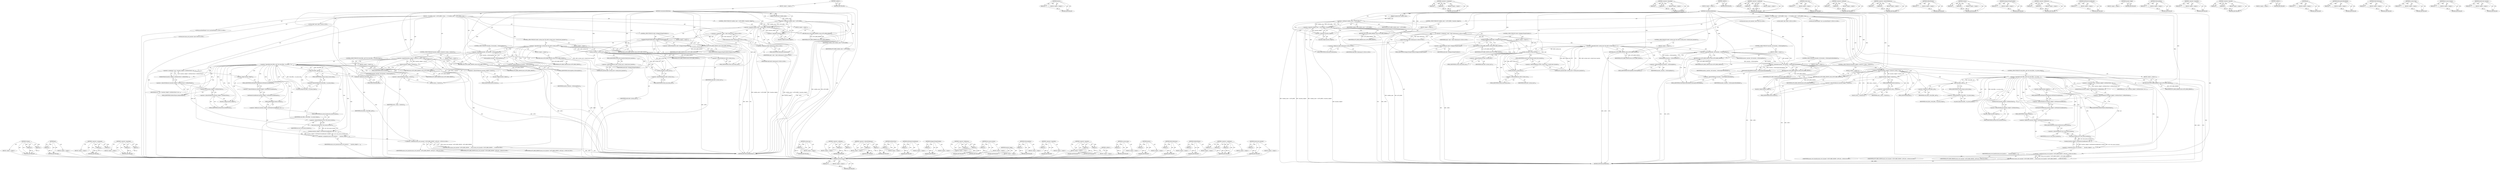 digraph "should_show_launcher" {
vulnerable_219 [label=<(METHOD,Contains)>];
vulnerable_220 [label=<(PARAM,p1)>];
vulnerable_221 [label=<(PARAM,p2)>];
vulnerable_222 [label=<(BLOCK,&lt;empty&gt;,&lt;empty&gt;)>];
vulnerable_223 [label=<(METHOD_RETURN,ANY)>];
vulnerable_203 [label=<(METHOD,get)>];
vulnerable_204 [label=<(PARAM,p1)>];
vulnerable_205 [label=<(BLOCK,&lt;empty&gt;,&lt;empty&gt;)>];
vulnerable_206 [label=<(METHOD_RETURN,ANY)>];
vulnerable_159 [label=<(METHOD,&lt;operator&gt;.assignment)>];
vulnerable_160 [label=<(PARAM,p1)>];
vulnerable_161 [label=<(PARAM,p2)>];
vulnerable_162 [label=<(BLOCK,&lt;empty&gt;,&lt;empty&gt;)>];
vulnerable_163 [label=<(METHOD_RETURN,ANY)>];
vulnerable_182 [label=<(METHOD,&lt;operator&gt;.logicalAnd)>];
vulnerable_183 [label=<(PARAM,p1)>];
vulnerable_184 [label=<(PARAM,p2)>];
vulnerable_185 [label=<(BLOCK,&lt;empty&gt;,&lt;empty&gt;)>];
vulnerable_186 [label=<(METHOD_RETURN,ANY)>];
vulnerable_6 [label=<(METHOD,&lt;global&gt;)<SUB>1</SUB>>];
vulnerable_7 [label=<(BLOCK,&lt;empty&gt;,&lt;empty&gt;)<SUB>1</SUB>>];
vulnerable_8 [label=<(METHOD,CalculateAutoHideState)<SUB>1</SUB>>];
vulnerable_9 [label=<(PARAM,VisibilityState visibility_state)<SUB>2</SUB>>];
vulnerable_10 [label=<(BLOCK,{
  if (visibility_state != AUTO_HIDE || !launc...,{
  if (visibility_state != AUTO_HIDE || !launc...)<SUB>2</SUB>>];
vulnerable_11 [label=<(CONTROL_STRUCTURE,IF,if (visibility_state != AUTO_HIDE || !launcher_widget()))<SUB>3</SUB>>];
vulnerable_12 [label=<(&lt;operator&gt;.logicalOr,visibility_state != AUTO_HIDE || !launcher_widg...)<SUB>3</SUB>>];
vulnerable_13 [label=<(&lt;operator&gt;.notEquals,visibility_state != AUTO_HIDE)<SUB>3</SUB>>];
vulnerable_14 [label=<(IDENTIFIER,visibility_state,visibility_state != AUTO_HIDE)<SUB>3</SUB>>];
vulnerable_15 [label=<(IDENTIFIER,AUTO_HIDE,visibility_state != AUTO_HIDE)<SUB>3</SUB>>];
vulnerable_16 [label=<(&lt;operator&gt;.logicalNot,!launcher_widget())<SUB>3</SUB>>];
vulnerable_17 [label=<(launcher_widget,launcher_widget())<SUB>3</SUB>>];
vulnerable_18 [label=<(BLOCK,&lt;empty&gt;,&lt;empty&gt;)<SUB>4</SUB>>];
vulnerable_19 [label=<(RETURN,return AUTO_HIDE_HIDDEN;,return AUTO_HIDE_HIDDEN;)<SUB>4</SUB>>];
vulnerable_20 [label=<(IDENTIFIER,AUTO_HIDE_HIDDEN,return AUTO_HIDE_HIDDEN;)<SUB>4</SUB>>];
vulnerable_21 [label="<(LOCAL,Shell* shell: Shell*)<SUB>6</SUB>>"];
vulnerable_22 [label="<(&lt;operator&gt;.assignment,* shell = Shell::GetInstance())<SUB>6</SUB>>"];
vulnerable_23 [label="<(IDENTIFIER,shell,* shell = Shell::GetInstance())<SUB>6</SUB>>"];
vulnerable_24 [label="<(Shell.GetInstance,Shell::GetInstance())<SUB>6</SUB>>"];
vulnerable_25 [label="<(&lt;operator&gt;.fieldAccess,Shell::GetInstance)<SUB>6</SUB>>"];
vulnerable_26 [label="<(IDENTIFIER,Shell,Shell::GetInstance())<SUB>6</SUB>>"];
vulnerable_27 [label=<(FIELD_IDENTIFIER,GetInstance,GetInstance)<SUB>6</SUB>>];
vulnerable_28 [label=<(CONTROL_STRUCTURE,IF,if (shell-&gt;GetAppListTargetVisibility()))<SUB>7</SUB>>];
vulnerable_29 [label=<(GetAppListTargetVisibility,shell-&gt;GetAppListTargetVisibility())<SUB>7</SUB>>];
vulnerable_30 [label=<(&lt;operator&gt;.indirectFieldAccess,shell-&gt;GetAppListTargetVisibility)<SUB>7</SUB>>];
vulnerable_31 [label=<(IDENTIFIER,shell,shell-&gt;GetAppListTargetVisibility())<SUB>7</SUB>>];
vulnerable_32 [label=<(FIELD_IDENTIFIER,GetAppListTargetVisibility,GetAppListTargetVisibility)<SUB>7</SUB>>];
vulnerable_33 [label=<(BLOCK,&lt;empty&gt;,&lt;empty&gt;)<SUB>8</SUB>>];
vulnerable_34 [label=<(RETURN,return AUTO_HIDE_SHOWN;,return AUTO_HIDE_SHOWN;)<SUB>8</SUB>>];
vulnerable_35 [label=<(IDENTIFIER,AUTO_HIDE_SHOWN,return AUTO_HIDE_SHOWN;)<SUB>8</SUB>>];
vulnerable_36 [label=<(CONTROL_STRUCTURE,IF,if (shell-&gt;system_tray() &amp;&amp; shell-&gt;system_tray()-&gt;should_show_launcher()))<SUB>10</SUB>>];
vulnerable_37 [label=<(&lt;operator&gt;.logicalAnd,shell-&gt;system_tray() &amp;&amp; shell-&gt;system_tray()-&gt;s...)<SUB>10</SUB>>];
vulnerable_38 [label=<(system_tray,shell-&gt;system_tray())<SUB>10</SUB>>];
vulnerable_39 [label=<(&lt;operator&gt;.indirectFieldAccess,shell-&gt;system_tray)<SUB>10</SUB>>];
vulnerable_40 [label=<(IDENTIFIER,shell,shell-&gt;system_tray())<SUB>10</SUB>>];
vulnerable_41 [label=<(FIELD_IDENTIFIER,system_tray,system_tray)<SUB>10</SUB>>];
vulnerable_42 [label=<(should_show_launcher,shell-&gt;system_tray()-&gt;should_show_launcher())<SUB>10</SUB>>];
vulnerable_43 [label=<(&lt;operator&gt;.indirectFieldAccess,shell-&gt;system_tray()-&gt;should_show_launcher)<SUB>10</SUB>>];
vulnerable_44 [label=<(system_tray,shell-&gt;system_tray())<SUB>10</SUB>>];
vulnerable_45 [label=<(&lt;operator&gt;.indirectFieldAccess,shell-&gt;system_tray)<SUB>10</SUB>>];
vulnerable_46 [label=<(IDENTIFIER,shell,shell-&gt;system_tray())<SUB>10</SUB>>];
vulnerable_47 [label=<(FIELD_IDENTIFIER,system_tray,system_tray)<SUB>10</SUB>>];
vulnerable_48 [label=<(FIELD_IDENTIFIER,should_show_launcher,should_show_launcher)<SUB>10</SUB>>];
vulnerable_49 [label=<(BLOCK,&lt;empty&gt;,&lt;empty&gt;)<SUB>11</SUB>>];
vulnerable_50 [label=<(RETURN,return AUTO_HIDE_SHOWN;,return AUTO_HIDE_SHOWN;)<SUB>11</SUB>>];
vulnerable_51 [label=<(IDENTIFIER,AUTO_HIDE_SHOWN,return AUTO_HIDE_SHOWN;)<SUB>11</SUB>>];
vulnerable_52 [label=<(CONTROL_STRUCTURE,IF,if (launcher_ &amp;&amp; launcher_-&gt;IsShowingMenu()))<SUB>13</SUB>>];
vulnerable_53 [label=<(&lt;operator&gt;.logicalAnd,launcher_ &amp;&amp; launcher_-&gt;IsShowingMenu())<SUB>13</SUB>>];
vulnerable_54 [label=<(IDENTIFIER,launcher_,launcher_ &amp;&amp; launcher_-&gt;IsShowingMenu())<SUB>13</SUB>>];
vulnerable_55 [label=<(IsShowingMenu,launcher_-&gt;IsShowingMenu())<SUB>13</SUB>>];
vulnerable_56 [label=<(&lt;operator&gt;.indirectFieldAccess,launcher_-&gt;IsShowingMenu)<SUB>13</SUB>>];
vulnerable_57 [label=<(IDENTIFIER,launcher_,launcher_-&gt;IsShowingMenu())<SUB>13</SUB>>];
vulnerable_58 [label=<(FIELD_IDENTIFIER,IsShowingMenu,IsShowingMenu)<SUB>13</SUB>>];
vulnerable_59 [label=<(BLOCK,&lt;empty&gt;,&lt;empty&gt;)<SUB>14</SUB>>];
vulnerable_60 [label=<(RETURN,return AUTO_HIDE_SHOWN;,return AUTO_HIDE_SHOWN;)<SUB>14</SUB>>];
vulnerable_61 [label=<(IDENTIFIER,AUTO_HIDE_SHOWN,return AUTO_HIDE_SHOWN;)<SUB>14</SUB>>];
vulnerable_62 [label=<(CONTROL_STRUCTURE,IF,if (launcher_widget()-&gt;IsActive() || status_-&gt;IsActive()))<SUB>16</SUB>>];
vulnerable_63 [label=<(&lt;operator&gt;.logicalOr,launcher_widget()-&gt;IsActive() || status_-&gt;IsAct...)<SUB>16</SUB>>];
vulnerable_64 [label=<(IsActive,launcher_widget()-&gt;IsActive())<SUB>16</SUB>>];
vulnerable_65 [label=<(&lt;operator&gt;.indirectFieldAccess,launcher_widget()-&gt;IsActive)<SUB>16</SUB>>];
vulnerable_66 [label=<(launcher_widget,launcher_widget())<SUB>16</SUB>>];
vulnerable_67 [label=<(FIELD_IDENTIFIER,IsActive,IsActive)<SUB>16</SUB>>];
vulnerable_68 [label=<(IsActive,status_-&gt;IsActive())<SUB>16</SUB>>];
vulnerable_69 [label=<(&lt;operator&gt;.indirectFieldAccess,status_-&gt;IsActive)<SUB>16</SUB>>];
vulnerable_70 [label=<(IDENTIFIER,status_,status_-&gt;IsActive())<SUB>16</SUB>>];
vulnerable_71 [label=<(FIELD_IDENTIFIER,IsActive,IsActive)<SUB>16</SUB>>];
vulnerable_72 [label=<(BLOCK,&lt;empty&gt;,&lt;empty&gt;)<SUB>17</SUB>>];
vulnerable_73 [label=<(RETURN,return AUTO_HIDE_SHOWN;,return AUTO_HIDE_SHOWN;)<SUB>17</SUB>>];
vulnerable_74 [label=<(IDENTIFIER,AUTO_HIDE_SHOWN,return AUTO_HIDE_SHOWN;)<SUB>17</SUB>>];
vulnerable_75 [label=<(CONTROL_STRUCTURE,IF,if (event_filter_.get() &amp;&amp; event_filter_-&gt;in_mouse_drag()))<SUB>19</SUB>>];
vulnerable_76 [label=<(&lt;operator&gt;.logicalAnd,event_filter_.get() &amp;&amp; event_filter_-&gt;in_mouse_...)<SUB>19</SUB>>];
vulnerable_77 [label=<(get,event_filter_.get())<SUB>19</SUB>>];
vulnerable_78 [label=<(&lt;operator&gt;.fieldAccess,event_filter_.get)<SUB>19</SUB>>];
vulnerable_79 [label=<(IDENTIFIER,event_filter_,event_filter_.get())<SUB>19</SUB>>];
vulnerable_80 [label=<(FIELD_IDENTIFIER,get,get)<SUB>19</SUB>>];
vulnerable_81 [label=<(in_mouse_drag,event_filter_-&gt;in_mouse_drag())<SUB>19</SUB>>];
vulnerable_82 [label=<(&lt;operator&gt;.indirectFieldAccess,event_filter_-&gt;in_mouse_drag)<SUB>19</SUB>>];
vulnerable_83 [label=<(IDENTIFIER,event_filter_,event_filter_-&gt;in_mouse_drag())<SUB>19</SUB>>];
vulnerable_84 [label=<(FIELD_IDENTIFIER,in_mouse_drag,in_mouse_drag)<SUB>19</SUB>>];
vulnerable_85 [label=<(BLOCK,&lt;empty&gt;,&lt;empty&gt;)<SUB>20</SUB>>];
vulnerable_86 [label=<(RETURN,return AUTO_HIDE_HIDDEN;,return AUTO_HIDE_HIDDEN;)<SUB>20</SUB>>];
vulnerable_87 [label=<(IDENTIFIER,AUTO_HIDE_HIDDEN,return AUTO_HIDE_HIDDEN;)<SUB>20</SUB>>];
vulnerable_88 [label="<(LOCAL,aura.RootWindow* root: aura.RootWindow*)<SUB>22</SUB>>"];
vulnerable_89 [label=<(&lt;operator&gt;.assignment,* root = launcher_widget()-&gt;GetNativeView()-&gt;Ge...)<SUB>22</SUB>>];
vulnerable_90 [label=<(IDENTIFIER,root,* root = launcher_widget()-&gt;GetNativeView()-&gt;Ge...)<SUB>22</SUB>>];
vulnerable_91 [label=<(GetRootWindow,launcher_widget()-&gt;GetNativeView()-&gt;GetRootWind...)<SUB>22</SUB>>];
vulnerable_92 [label=<(&lt;operator&gt;.indirectFieldAccess,launcher_widget()-&gt;GetNativeView()-&gt;GetRootWindow)<SUB>22</SUB>>];
vulnerable_93 [label=<(GetNativeView,launcher_widget()-&gt;GetNativeView())<SUB>22</SUB>>];
vulnerable_94 [label=<(&lt;operator&gt;.indirectFieldAccess,launcher_widget()-&gt;GetNativeView)<SUB>22</SUB>>];
vulnerable_95 [label=<(launcher_widget,launcher_widget())<SUB>22</SUB>>];
vulnerable_96 [label=<(FIELD_IDENTIFIER,GetNativeView,GetNativeView)<SUB>22</SUB>>];
vulnerable_97 [label=<(FIELD_IDENTIFIER,GetRootWindow,GetRootWindow)<SUB>22</SUB>>];
vulnerable_98 [label="<(LOCAL,bool mouse_over_launcher: bool)<SUB>23</SUB>>"];
vulnerable_99 [label=<(&lt;operator&gt;.assignment,mouse_over_launcher =
      launcher_widget()-&gt;...)<SUB>23</SUB>>];
vulnerable_100 [label=<(IDENTIFIER,mouse_over_launcher,mouse_over_launcher =
      launcher_widget()-&gt;...)<SUB>23</SUB>>];
vulnerable_101 [label=<(Contains,launcher_widget()-&gt;GetWindowScreenBounds().Cont...)<SUB>24</SUB>>];
vulnerable_102 [label=<(&lt;operator&gt;.fieldAccess,launcher_widget()-&gt;GetWindowScreenBounds().Cont...)<SUB>24</SUB>>];
vulnerable_103 [label=<(GetWindowScreenBounds,launcher_widget()-&gt;GetWindowScreenBounds())<SUB>24</SUB>>];
vulnerable_104 [label=<(&lt;operator&gt;.indirectFieldAccess,launcher_widget()-&gt;GetWindowScreenBounds)<SUB>24</SUB>>];
vulnerable_105 [label=<(launcher_widget,launcher_widget())<SUB>24</SUB>>];
vulnerable_106 [label=<(FIELD_IDENTIFIER,GetWindowScreenBounds,GetWindowScreenBounds)<SUB>24</SUB>>];
vulnerable_107 [label=<(FIELD_IDENTIFIER,Contains,Contains)<SUB>24</SUB>>];
vulnerable_108 [label=<(last_mouse_location,root-&gt;last_mouse_location())<SUB>25</SUB>>];
vulnerable_109 [label=<(&lt;operator&gt;.indirectFieldAccess,root-&gt;last_mouse_location)<SUB>25</SUB>>];
vulnerable_110 [label=<(IDENTIFIER,root,root-&gt;last_mouse_location())<SUB>25</SUB>>];
vulnerable_111 [label=<(FIELD_IDENTIFIER,last_mouse_location,last_mouse_location)<SUB>25</SUB>>];
vulnerable_112 [label="<(RETURN,return mouse_over_launcher ? AUTO_HIDE_SHOWN : ...,return mouse_over_launcher ? AUTO_HIDE_SHOWN : ...)<SUB>26</SUB>>"];
vulnerable_113 [label="<(&lt;operator&gt;.conditional,mouse_over_launcher ? AUTO_HIDE_SHOWN : AUTO_HI...)<SUB>26</SUB>>"];
vulnerable_114 [label="<(IDENTIFIER,mouse_over_launcher,mouse_over_launcher ? AUTO_HIDE_SHOWN : AUTO_HI...)<SUB>26</SUB>>"];
vulnerable_115 [label="<(IDENTIFIER,AUTO_HIDE_SHOWN,mouse_over_launcher ? AUTO_HIDE_SHOWN : AUTO_HI...)<SUB>26</SUB>>"];
vulnerable_116 [label="<(IDENTIFIER,AUTO_HIDE_HIDDEN,mouse_over_launcher ? AUTO_HIDE_SHOWN : AUTO_HI...)<SUB>26</SUB>>"];
vulnerable_117 [label=<(METHOD_RETURN,AutoHideState)<SUB>1</SUB>>];
vulnerable_119 [label=<(METHOD_RETURN,ANY)<SUB>1</SUB>>];
vulnerable_187 [label=<(METHOD,system_tray)>];
vulnerable_188 [label=<(PARAM,p1)>];
vulnerable_189 [label=<(BLOCK,&lt;empty&gt;,&lt;empty&gt;)>];
vulnerable_190 [label=<(METHOD_RETURN,ANY)>];
vulnerable_147 [label=<(METHOD,&lt;operator&gt;.notEquals)>];
vulnerable_148 [label=<(PARAM,p1)>];
vulnerable_149 [label=<(PARAM,p2)>];
vulnerable_150 [label=<(BLOCK,&lt;empty&gt;,&lt;empty&gt;)>];
vulnerable_151 [label=<(METHOD_RETURN,ANY)>];
vulnerable_177 [label=<(METHOD,&lt;operator&gt;.indirectFieldAccess)>];
vulnerable_178 [label=<(PARAM,p1)>];
vulnerable_179 [label=<(PARAM,p2)>];
vulnerable_180 [label=<(BLOCK,&lt;empty&gt;,&lt;empty&gt;)>];
vulnerable_181 [label=<(METHOD_RETURN,ANY)>];
vulnerable_215 [label=<(METHOD,GetNativeView)>];
vulnerable_216 [label=<(PARAM,p1)>];
vulnerable_217 [label=<(BLOCK,&lt;empty&gt;,&lt;empty&gt;)>];
vulnerable_218 [label=<(METHOD_RETURN,ANY)>];
vulnerable_224 [label=<(METHOD,GetWindowScreenBounds)>];
vulnerable_225 [label=<(PARAM,p1)>];
vulnerable_226 [label=<(BLOCK,&lt;empty&gt;,&lt;empty&gt;)>];
vulnerable_227 [label=<(METHOD_RETURN,ANY)>];
vulnerable_173 [label=<(METHOD,GetAppListTargetVisibility)>];
vulnerable_174 [label=<(PARAM,p1)>];
vulnerable_175 [label=<(BLOCK,&lt;empty&gt;,&lt;empty&gt;)>];
vulnerable_176 [label=<(METHOD_RETURN,ANY)>];
vulnerable_168 [label=<(METHOD,&lt;operator&gt;.fieldAccess)>];
vulnerable_169 [label=<(PARAM,p1)>];
vulnerable_170 [label=<(PARAM,p2)>];
vulnerable_171 [label=<(BLOCK,&lt;empty&gt;,&lt;empty&gt;)>];
vulnerable_172 [label=<(METHOD_RETURN,ANY)>];
vulnerable_228 [label=<(METHOD,last_mouse_location)>];
vulnerable_229 [label=<(PARAM,p1)>];
vulnerable_230 [label=<(BLOCK,&lt;empty&gt;,&lt;empty&gt;)>];
vulnerable_231 [label=<(METHOD_RETURN,ANY)>];
vulnerable_156 [label=<(METHOD,launcher_widget)>];
vulnerable_157 [label=<(BLOCK,&lt;empty&gt;,&lt;empty&gt;)>];
vulnerable_158 [label=<(METHOD_RETURN,ANY)>];
vulnerable_195 [label=<(METHOD,IsShowingMenu)>];
vulnerable_196 [label=<(PARAM,p1)>];
vulnerable_197 [label=<(BLOCK,&lt;empty&gt;,&lt;empty&gt;)>];
vulnerable_198 [label=<(METHOD_RETURN,ANY)>];
vulnerable_152 [label=<(METHOD,&lt;operator&gt;.logicalNot)>];
vulnerable_153 [label=<(PARAM,p1)>];
vulnerable_154 [label=<(BLOCK,&lt;empty&gt;,&lt;empty&gt;)>];
vulnerable_155 [label=<(METHOD_RETURN,ANY)>];
vulnerable_142 [label=<(METHOD,&lt;operator&gt;.logicalOr)>];
vulnerable_143 [label=<(PARAM,p1)>];
vulnerable_144 [label=<(PARAM,p2)>];
vulnerable_145 [label=<(BLOCK,&lt;empty&gt;,&lt;empty&gt;)>];
vulnerable_146 [label=<(METHOD_RETURN,ANY)>];
vulnerable_136 [label=<(METHOD,&lt;global&gt;)<SUB>1</SUB>>];
vulnerable_137 [label=<(BLOCK,&lt;empty&gt;,&lt;empty&gt;)>];
vulnerable_138 [label=<(METHOD_RETURN,ANY)>];
vulnerable_207 [label=<(METHOD,in_mouse_drag)>];
vulnerable_208 [label=<(PARAM,p1)>];
vulnerable_209 [label=<(BLOCK,&lt;empty&gt;,&lt;empty&gt;)>];
vulnerable_210 [label=<(METHOD_RETURN,ANY)>];
vulnerable_199 [label=<(METHOD,IsActive)>];
vulnerable_200 [label=<(PARAM,p1)>];
vulnerable_201 [label=<(BLOCK,&lt;empty&gt;,&lt;empty&gt;)>];
vulnerable_202 [label=<(METHOD_RETURN,ANY)>];
vulnerable_164 [label=<(METHOD,Shell.GetInstance)>];
vulnerable_165 [label=<(PARAM,p1)>];
vulnerable_166 [label=<(BLOCK,&lt;empty&gt;,&lt;empty&gt;)>];
vulnerable_167 [label=<(METHOD_RETURN,ANY)>];
vulnerable_211 [label=<(METHOD,GetRootWindow)>];
vulnerable_212 [label=<(PARAM,p1)>];
vulnerable_213 [label=<(BLOCK,&lt;empty&gt;,&lt;empty&gt;)>];
vulnerable_214 [label=<(METHOD_RETURN,ANY)>];
vulnerable_232 [label=<(METHOD,&lt;operator&gt;.conditional)>];
vulnerable_233 [label=<(PARAM,p1)>];
vulnerable_234 [label=<(PARAM,p2)>];
vulnerable_235 [label=<(PARAM,p3)>];
vulnerable_236 [label=<(BLOCK,&lt;empty&gt;,&lt;empty&gt;)>];
vulnerable_237 [label=<(METHOD_RETURN,ANY)>];
vulnerable_191 [label=<(METHOD,should_show_launcher)>];
vulnerable_192 [label=<(PARAM,p1)>];
vulnerable_193 [label=<(BLOCK,&lt;empty&gt;,&lt;empty&gt;)>];
vulnerable_194 [label=<(METHOD_RETURN,ANY)>];
fixed_229 [label=<(METHOD,GetNativeView)>];
fixed_230 [label=<(PARAM,p1)>];
fixed_231 [label=<(BLOCK,&lt;empty&gt;,&lt;empty&gt;)>];
fixed_232 [label=<(METHOD_RETURN,ANY)>];
fixed_213 [label=<(METHOD,IsActive)>];
fixed_214 [label=<(PARAM,p1)>];
fixed_215 [label=<(BLOCK,&lt;empty&gt;,&lt;empty&gt;)>];
fixed_216 [label=<(METHOD_RETURN,ANY)>];
fixed_169 [label=<(METHOD,&lt;operator&gt;.assignment)>];
fixed_170 [label=<(PARAM,p1)>];
fixed_171 [label=<(PARAM,p2)>];
fixed_172 [label=<(BLOCK,&lt;empty&gt;,&lt;empty&gt;)>];
fixed_173 [label=<(METHOD_RETURN,ANY)>];
fixed_192 [label=<(METHOD,&lt;operator&gt;.logicalAnd)>];
fixed_193 [label=<(PARAM,p1)>];
fixed_194 [label=<(PARAM,p2)>];
fixed_195 [label=<(BLOCK,&lt;empty&gt;,&lt;empty&gt;)>];
fixed_196 [label=<(METHOD_RETURN,ANY)>];
fixed_6 [label=<(METHOD,&lt;global&gt;)<SUB>1</SUB>>];
fixed_7 [label=<(BLOCK,&lt;empty&gt;,&lt;empty&gt;)<SUB>1</SUB>>];
fixed_8 [label=<(METHOD,CalculateAutoHideState)<SUB>1</SUB>>];
fixed_9 [label=<(PARAM,VisibilityState visibility_state)<SUB>2</SUB>>];
fixed_10 [label=<(BLOCK,{
  if (visibility_state != AUTO_HIDE || !launc...,{
  if (visibility_state != AUTO_HIDE || !launc...)<SUB>2</SUB>>];
fixed_11 [label=<(CONTROL_STRUCTURE,IF,if (visibility_state != AUTO_HIDE || !launcher_widget()))<SUB>3</SUB>>];
fixed_12 [label=<(&lt;operator&gt;.logicalOr,visibility_state != AUTO_HIDE || !launcher_widg...)<SUB>3</SUB>>];
fixed_13 [label=<(&lt;operator&gt;.notEquals,visibility_state != AUTO_HIDE)<SUB>3</SUB>>];
fixed_14 [label=<(IDENTIFIER,visibility_state,visibility_state != AUTO_HIDE)<SUB>3</SUB>>];
fixed_15 [label=<(IDENTIFIER,AUTO_HIDE,visibility_state != AUTO_HIDE)<SUB>3</SUB>>];
fixed_16 [label=<(&lt;operator&gt;.logicalNot,!launcher_widget())<SUB>3</SUB>>];
fixed_17 [label=<(launcher_widget,launcher_widget())<SUB>3</SUB>>];
fixed_18 [label=<(BLOCK,&lt;empty&gt;,&lt;empty&gt;)<SUB>4</SUB>>];
fixed_19 [label=<(RETURN,return AUTO_HIDE_HIDDEN;,return AUTO_HIDE_HIDDEN;)<SUB>4</SUB>>];
fixed_20 [label=<(IDENTIFIER,AUTO_HIDE_HIDDEN,return AUTO_HIDE_HIDDEN;)<SUB>4</SUB>>];
fixed_21 [label="<(LOCAL,Shell* shell: Shell*)<SUB>6</SUB>>"];
fixed_22 [label="<(&lt;operator&gt;.assignment,* shell = Shell::GetInstance())<SUB>6</SUB>>"];
fixed_23 [label="<(IDENTIFIER,shell,* shell = Shell::GetInstance())<SUB>6</SUB>>"];
fixed_24 [label="<(Shell.GetInstance,Shell::GetInstance())<SUB>6</SUB>>"];
fixed_25 [label="<(&lt;operator&gt;.fieldAccess,Shell::GetInstance)<SUB>6</SUB>>"];
fixed_26 [label="<(IDENTIFIER,Shell,Shell::GetInstance())<SUB>6</SUB>>"];
fixed_27 [label=<(FIELD_IDENTIFIER,GetInstance,GetInstance)<SUB>6</SUB>>];
fixed_28 [label=<(CONTROL_STRUCTURE,IF,if (shell-&gt;GetAppListTargetVisibility()))<SUB>7</SUB>>];
fixed_29 [label=<(GetAppListTargetVisibility,shell-&gt;GetAppListTargetVisibility())<SUB>7</SUB>>];
fixed_30 [label=<(&lt;operator&gt;.indirectFieldAccess,shell-&gt;GetAppListTargetVisibility)<SUB>7</SUB>>];
fixed_31 [label=<(IDENTIFIER,shell,shell-&gt;GetAppListTargetVisibility())<SUB>7</SUB>>];
fixed_32 [label=<(FIELD_IDENTIFIER,GetAppListTargetVisibility,GetAppListTargetVisibility)<SUB>7</SUB>>];
fixed_33 [label=<(BLOCK,&lt;empty&gt;,&lt;empty&gt;)<SUB>8</SUB>>];
fixed_34 [label=<(RETURN,return AUTO_HIDE_SHOWN;,return AUTO_HIDE_SHOWN;)<SUB>8</SUB>>];
fixed_35 [label=<(IDENTIFIER,AUTO_HIDE_SHOWN,return AUTO_HIDE_SHOWN;)<SUB>8</SUB>>];
fixed_36 [label=<(CONTROL_STRUCTURE,IF,if (shell-&gt;system_tray() &amp;&amp; shell-&gt;system_tray()-&gt;should_show_launcher()))<SUB>10</SUB>>];
fixed_37 [label=<(&lt;operator&gt;.logicalAnd,shell-&gt;system_tray() &amp;&amp; shell-&gt;system_tray()-&gt;s...)<SUB>10</SUB>>];
fixed_38 [label=<(system_tray,shell-&gt;system_tray())<SUB>10</SUB>>];
fixed_39 [label=<(&lt;operator&gt;.indirectFieldAccess,shell-&gt;system_tray)<SUB>10</SUB>>];
fixed_40 [label=<(IDENTIFIER,shell,shell-&gt;system_tray())<SUB>10</SUB>>];
fixed_41 [label=<(FIELD_IDENTIFIER,system_tray,system_tray)<SUB>10</SUB>>];
fixed_42 [label=<(should_show_launcher,shell-&gt;system_tray()-&gt;should_show_launcher())<SUB>10</SUB>>];
fixed_43 [label=<(&lt;operator&gt;.indirectFieldAccess,shell-&gt;system_tray()-&gt;should_show_launcher)<SUB>10</SUB>>];
fixed_44 [label=<(system_tray,shell-&gt;system_tray())<SUB>10</SUB>>];
fixed_45 [label=<(&lt;operator&gt;.indirectFieldAccess,shell-&gt;system_tray)<SUB>10</SUB>>];
fixed_46 [label=<(IDENTIFIER,shell,shell-&gt;system_tray())<SUB>10</SUB>>];
fixed_47 [label=<(FIELD_IDENTIFIER,system_tray,system_tray)<SUB>10</SUB>>];
fixed_48 [label=<(FIELD_IDENTIFIER,should_show_launcher,should_show_launcher)<SUB>10</SUB>>];
fixed_49 [label=<(BLOCK,&lt;empty&gt;,&lt;empty&gt;)<SUB>11</SUB>>];
fixed_50 [label=<(RETURN,return AUTO_HIDE_SHOWN;,return AUTO_HIDE_SHOWN;)<SUB>11</SUB>>];
fixed_51 [label=<(IDENTIFIER,AUTO_HIDE_SHOWN,return AUTO_HIDE_SHOWN;)<SUB>11</SUB>>];
fixed_52 [label=<(CONTROL_STRUCTURE,IF,if (launcher_ &amp;&amp; launcher_-&gt;IsShowingMenu()))<SUB>13</SUB>>];
fixed_53 [label=<(&lt;operator&gt;.logicalAnd,launcher_ &amp;&amp; launcher_-&gt;IsShowingMenu())<SUB>13</SUB>>];
fixed_54 [label=<(IDENTIFIER,launcher_,launcher_ &amp;&amp; launcher_-&gt;IsShowingMenu())<SUB>13</SUB>>];
fixed_55 [label=<(IsShowingMenu,launcher_-&gt;IsShowingMenu())<SUB>13</SUB>>];
fixed_56 [label=<(&lt;operator&gt;.indirectFieldAccess,launcher_-&gt;IsShowingMenu)<SUB>13</SUB>>];
fixed_57 [label=<(IDENTIFIER,launcher_,launcher_-&gt;IsShowingMenu())<SUB>13</SUB>>];
fixed_58 [label=<(FIELD_IDENTIFIER,IsShowingMenu,IsShowingMenu)<SUB>13</SUB>>];
fixed_59 [label=<(BLOCK,&lt;empty&gt;,&lt;empty&gt;)<SUB>14</SUB>>];
fixed_60 [label=<(RETURN,return AUTO_HIDE_SHOWN;,return AUTO_HIDE_SHOWN;)<SUB>14</SUB>>];
fixed_61 [label=<(IDENTIFIER,AUTO_HIDE_SHOWN,return AUTO_HIDE_SHOWN;)<SUB>14</SUB>>];
fixed_62 [label=<(CONTROL_STRUCTURE,IF,if (launcher_ &amp;&amp; launcher_-&gt;IsShowingOverflowBubble()))<SUB>16</SUB>>];
fixed_63 [label=<(&lt;operator&gt;.logicalAnd,launcher_ &amp;&amp; launcher_-&gt;IsShowingOverflowBubble())<SUB>16</SUB>>];
fixed_64 [label=<(IDENTIFIER,launcher_,launcher_ &amp;&amp; launcher_-&gt;IsShowingOverflowBubble())<SUB>16</SUB>>];
fixed_65 [label=<(IsShowingOverflowBubble,launcher_-&gt;IsShowingOverflowBubble())<SUB>16</SUB>>];
fixed_66 [label=<(&lt;operator&gt;.indirectFieldAccess,launcher_-&gt;IsShowingOverflowBubble)<SUB>16</SUB>>];
fixed_67 [label=<(IDENTIFIER,launcher_,launcher_-&gt;IsShowingOverflowBubble())<SUB>16</SUB>>];
fixed_68 [label=<(FIELD_IDENTIFIER,IsShowingOverflowBubble,IsShowingOverflowBubble)<SUB>16</SUB>>];
fixed_69 [label=<(BLOCK,&lt;empty&gt;,&lt;empty&gt;)<SUB>17</SUB>>];
fixed_70 [label=<(RETURN,return AUTO_HIDE_SHOWN;,return AUTO_HIDE_SHOWN;)<SUB>17</SUB>>];
fixed_71 [label=<(IDENTIFIER,AUTO_HIDE_SHOWN,return AUTO_HIDE_SHOWN;)<SUB>17</SUB>>];
fixed_72 [label=<(CONTROL_STRUCTURE,IF,if (launcher_widget()-&gt;IsActive() || status_-&gt;IsActive()))<SUB>19</SUB>>];
fixed_73 [label=<(&lt;operator&gt;.logicalOr,launcher_widget()-&gt;IsActive() || status_-&gt;IsAct...)<SUB>19</SUB>>];
fixed_74 [label=<(IsActive,launcher_widget()-&gt;IsActive())<SUB>19</SUB>>];
fixed_75 [label=<(&lt;operator&gt;.indirectFieldAccess,launcher_widget()-&gt;IsActive)<SUB>19</SUB>>];
fixed_76 [label=<(launcher_widget,launcher_widget())<SUB>19</SUB>>];
fixed_77 [label=<(FIELD_IDENTIFIER,IsActive,IsActive)<SUB>19</SUB>>];
fixed_78 [label=<(IsActive,status_-&gt;IsActive())<SUB>19</SUB>>];
fixed_79 [label=<(&lt;operator&gt;.indirectFieldAccess,status_-&gt;IsActive)<SUB>19</SUB>>];
fixed_80 [label=<(IDENTIFIER,status_,status_-&gt;IsActive())<SUB>19</SUB>>];
fixed_81 [label=<(FIELD_IDENTIFIER,IsActive,IsActive)<SUB>19</SUB>>];
fixed_82 [label=<(BLOCK,&lt;empty&gt;,&lt;empty&gt;)<SUB>20</SUB>>];
fixed_83 [label=<(RETURN,return AUTO_HIDE_SHOWN;,return AUTO_HIDE_SHOWN;)<SUB>20</SUB>>];
fixed_84 [label=<(IDENTIFIER,AUTO_HIDE_SHOWN,return AUTO_HIDE_SHOWN;)<SUB>20</SUB>>];
fixed_85 [label=<(CONTROL_STRUCTURE,IF,if (event_filter_.get() &amp;&amp; event_filter_-&gt;in_mouse_drag()))<SUB>22</SUB>>];
fixed_86 [label=<(&lt;operator&gt;.logicalAnd,event_filter_.get() &amp;&amp; event_filter_-&gt;in_mouse_...)<SUB>22</SUB>>];
fixed_87 [label=<(get,event_filter_.get())<SUB>22</SUB>>];
fixed_88 [label=<(&lt;operator&gt;.fieldAccess,event_filter_.get)<SUB>22</SUB>>];
fixed_89 [label=<(IDENTIFIER,event_filter_,event_filter_.get())<SUB>22</SUB>>];
fixed_90 [label=<(FIELD_IDENTIFIER,get,get)<SUB>22</SUB>>];
fixed_91 [label=<(in_mouse_drag,event_filter_-&gt;in_mouse_drag())<SUB>22</SUB>>];
fixed_92 [label=<(&lt;operator&gt;.indirectFieldAccess,event_filter_-&gt;in_mouse_drag)<SUB>22</SUB>>];
fixed_93 [label=<(IDENTIFIER,event_filter_,event_filter_-&gt;in_mouse_drag())<SUB>22</SUB>>];
fixed_94 [label=<(FIELD_IDENTIFIER,in_mouse_drag,in_mouse_drag)<SUB>22</SUB>>];
fixed_95 [label=<(BLOCK,&lt;empty&gt;,&lt;empty&gt;)<SUB>23</SUB>>];
fixed_96 [label=<(RETURN,return AUTO_HIDE_HIDDEN;,return AUTO_HIDE_HIDDEN;)<SUB>23</SUB>>];
fixed_97 [label=<(IDENTIFIER,AUTO_HIDE_HIDDEN,return AUTO_HIDE_HIDDEN;)<SUB>23</SUB>>];
fixed_98 [label="<(LOCAL,aura.RootWindow* root: aura.RootWindow*)<SUB>25</SUB>>"];
fixed_99 [label=<(&lt;operator&gt;.assignment,* root = launcher_widget()-&gt;GetNativeView()-&gt;Ge...)<SUB>25</SUB>>];
fixed_100 [label=<(IDENTIFIER,root,* root = launcher_widget()-&gt;GetNativeView()-&gt;Ge...)<SUB>25</SUB>>];
fixed_101 [label=<(GetRootWindow,launcher_widget()-&gt;GetNativeView()-&gt;GetRootWind...)<SUB>25</SUB>>];
fixed_102 [label=<(&lt;operator&gt;.indirectFieldAccess,launcher_widget()-&gt;GetNativeView()-&gt;GetRootWindow)<SUB>25</SUB>>];
fixed_103 [label=<(GetNativeView,launcher_widget()-&gt;GetNativeView())<SUB>25</SUB>>];
fixed_104 [label=<(&lt;operator&gt;.indirectFieldAccess,launcher_widget()-&gt;GetNativeView)<SUB>25</SUB>>];
fixed_105 [label=<(launcher_widget,launcher_widget())<SUB>25</SUB>>];
fixed_106 [label=<(FIELD_IDENTIFIER,GetNativeView,GetNativeView)<SUB>25</SUB>>];
fixed_107 [label=<(FIELD_IDENTIFIER,GetRootWindow,GetRootWindow)<SUB>25</SUB>>];
fixed_108 [label="<(LOCAL,bool mouse_over_launcher: bool)<SUB>26</SUB>>"];
fixed_109 [label=<(&lt;operator&gt;.assignment,mouse_over_launcher =
      launcher_widget()-&gt;...)<SUB>26</SUB>>];
fixed_110 [label=<(IDENTIFIER,mouse_over_launcher,mouse_over_launcher =
      launcher_widget()-&gt;...)<SUB>26</SUB>>];
fixed_111 [label=<(Contains,launcher_widget()-&gt;GetWindowScreenBounds().Cont...)<SUB>27</SUB>>];
fixed_112 [label=<(&lt;operator&gt;.fieldAccess,launcher_widget()-&gt;GetWindowScreenBounds().Cont...)<SUB>27</SUB>>];
fixed_113 [label=<(GetWindowScreenBounds,launcher_widget()-&gt;GetWindowScreenBounds())<SUB>27</SUB>>];
fixed_114 [label=<(&lt;operator&gt;.indirectFieldAccess,launcher_widget()-&gt;GetWindowScreenBounds)<SUB>27</SUB>>];
fixed_115 [label=<(launcher_widget,launcher_widget())<SUB>27</SUB>>];
fixed_116 [label=<(FIELD_IDENTIFIER,GetWindowScreenBounds,GetWindowScreenBounds)<SUB>27</SUB>>];
fixed_117 [label=<(FIELD_IDENTIFIER,Contains,Contains)<SUB>27</SUB>>];
fixed_118 [label=<(last_mouse_location,root-&gt;last_mouse_location())<SUB>28</SUB>>];
fixed_119 [label=<(&lt;operator&gt;.indirectFieldAccess,root-&gt;last_mouse_location)<SUB>28</SUB>>];
fixed_120 [label=<(IDENTIFIER,root,root-&gt;last_mouse_location())<SUB>28</SUB>>];
fixed_121 [label=<(FIELD_IDENTIFIER,last_mouse_location,last_mouse_location)<SUB>28</SUB>>];
fixed_122 [label="<(RETURN,return mouse_over_launcher ? AUTO_HIDE_SHOWN : ...,return mouse_over_launcher ? AUTO_HIDE_SHOWN : ...)<SUB>29</SUB>>"];
fixed_123 [label="<(&lt;operator&gt;.conditional,mouse_over_launcher ? AUTO_HIDE_SHOWN : AUTO_HI...)<SUB>29</SUB>>"];
fixed_124 [label="<(IDENTIFIER,mouse_over_launcher,mouse_over_launcher ? AUTO_HIDE_SHOWN : AUTO_HI...)<SUB>29</SUB>>"];
fixed_125 [label="<(IDENTIFIER,AUTO_HIDE_SHOWN,mouse_over_launcher ? AUTO_HIDE_SHOWN : AUTO_HI...)<SUB>29</SUB>>"];
fixed_126 [label="<(IDENTIFIER,AUTO_HIDE_HIDDEN,mouse_over_launcher ? AUTO_HIDE_SHOWN : AUTO_HI...)<SUB>29</SUB>>"];
fixed_127 [label=<(METHOD_RETURN,AutoHideState)<SUB>1</SUB>>];
fixed_129 [label=<(METHOD_RETURN,ANY)<SUB>1</SUB>>];
fixed_246 [label=<(METHOD,&lt;operator&gt;.conditional)>];
fixed_247 [label=<(PARAM,p1)>];
fixed_248 [label=<(PARAM,p2)>];
fixed_249 [label=<(PARAM,p3)>];
fixed_250 [label=<(BLOCK,&lt;empty&gt;,&lt;empty&gt;)>];
fixed_251 [label=<(METHOD_RETURN,ANY)>];
fixed_197 [label=<(METHOD,system_tray)>];
fixed_198 [label=<(PARAM,p1)>];
fixed_199 [label=<(BLOCK,&lt;empty&gt;,&lt;empty&gt;)>];
fixed_200 [label=<(METHOD_RETURN,ANY)>];
fixed_157 [label=<(METHOD,&lt;operator&gt;.notEquals)>];
fixed_158 [label=<(PARAM,p1)>];
fixed_159 [label=<(PARAM,p2)>];
fixed_160 [label=<(BLOCK,&lt;empty&gt;,&lt;empty&gt;)>];
fixed_161 [label=<(METHOD_RETURN,ANY)>];
fixed_187 [label=<(METHOD,&lt;operator&gt;.indirectFieldAccess)>];
fixed_188 [label=<(PARAM,p1)>];
fixed_189 [label=<(PARAM,p2)>];
fixed_190 [label=<(BLOCK,&lt;empty&gt;,&lt;empty&gt;)>];
fixed_191 [label=<(METHOD_RETURN,ANY)>];
fixed_225 [label=<(METHOD,GetRootWindow)>];
fixed_226 [label=<(PARAM,p1)>];
fixed_227 [label=<(BLOCK,&lt;empty&gt;,&lt;empty&gt;)>];
fixed_228 [label=<(METHOD_RETURN,ANY)>];
fixed_233 [label=<(METHOD,Contains)>];
fixed_234 [label=<(PARAM,p1)>];
fixed_235 [label=<(PARAM,p2)>];
fixed_236 [label=<(BLOCK,&lt;empty&gt;,&lt;empty&gt;)>];
fixed_237 [label=<(METHOD_RETURN,ANY)>];
fixed_183 [label=<(METHOD,GetAppListTargetVisibility)>];
fixed_184 [label=<(PARAM,p1)>];
fixed_185 [label=<(BLOCK,&lt;empty&gt;,&lt;empty&gt;)>];
fixed_186 [label=<(METHOD_RETURN,ANY)>];
fixed_178 [label=<(METHOD,&lt;operator&gt;.fieldAccess)>];
fixed_179 [label=<(PARAM,p1)>];
fixed_180 [label=<(PARAM,p2)>];
fixed_181 [label=<(BLOCK,&lt;empty&gt;,&lt;empty&gt;)>];
fixed_182 [label=<(METHOD_RETURN,ANY)>];
fixed_238 [label=<(METHOD,GetWindowScreenBounds)>];
fixed_239 [label=<(PARAM,p1)>];
fixed_240 [label=<(BLOCK,&lt;empty&gt;,&lt;empty&gt;)>];
fixed_241 [label=<(METHOD_RETURN,ANY)>];
fixed_166 [label=<(METHOD,launcher_widget)>];
fixed_167 [label=<(BLOCK,&lt;empty&gt;,&lt;empty&gt;)>];
fixed_168 [label=<(METHOD_RETURN,ANY)>];
fixed_205 [label=<(METHOD,IsShowingMenu)>];
fixed_206 [label=<(PARAM,p1)>];
fixed_207 [label=<(BLOCK,&lt;empty&gt;,&lt;empty&gt;)>];
fixed_208 [label=<(METHOD_RETURN,ANY)>];
fixed_162 [label=<(METHOD,&lt;operator&gt;.logicalNot)>];
fixed_163 [label=<(PARAM,p1)>];
fixed_164 [label=<(BLOCK,&lt;empty&gt;,&lt;empty&gt;)>];
fixed_165 [label=<(METHOD_RETURN,ANY)>];
fixed_152 [label=<(METHOD,&lt;operator&gt;.logicalOr)>];
fixed_153 [label=<(PARAM,p1)>];
fixed_154 [label=<(PARAM,p2)>];
fixed_155 [label=<(BLOCK,&lt;empty&gt;,&lt;empty&gt;)>];
fixed_156 [label=<(METHOD_RETURN,ANY)>];
fixed_146 [label=<(METHOD,&lt;global&gt;)<SUB>1</SUB>>];
fixed_147 [label=<(BLOCK,&lt;empty&gt;,&lt;empty&gt;)>];
fixed_148 [label=<(METHOD_RETURN,ANY)>];
fixed_217 [label=<(METHOD,get)>];
fixed_218 [label=<(PARAM,p1)>];
fixed_219 [label=<(BLOCK,&lt;empty&gt;,&lt;empty&gt;)>];
fixed_220 [label=<(METHOD_RETURN,ANY)>];
fixed_209 [label=<(METHOD,IsShowingOverflowBubble)>];
fixed_210 [label=<(PARAM,p1)>];
fixed_211 [label=<(BLOCK,&lt;empty&gt;,&lt;empty&gt;)>];
fixed_212 [label=<(METHOD_RETURN,ANY)>];
fixed_174 [label=<(METHOD,Shell.GetInstance)>];
fixed_175 [label=<(PARAM,p1)>];
fixed_176 [label=<(BLOCK,&lt;empty&gt;,&lt;empty&gt;)>];
fixed_177 [label=<(METHOD_RETURN,ANY)>];
fixed_221 [label=<(METHOD,in_mouse_drag)>];
fixed_222 [label=<(PARAM,p1)>];
fixed_223 [label=<(BLOCK,&lt;empty&gt;,&lt;empty&gt;)>];
fixed_224 [label=<(METHOD_RETURN,ANY)>];
fixed_242 [label=<(METHOD,last_mouse_location)>];
fixed_243 [label=<(PARAM,p1)>];
fixed_244 [label=<(BLOCK,&lt;empty&gt;,&lt;empty&gt;)>];
fixed_245 [label=<(METHOD_RETURN,ANY)>];
fixed_201 [label=<(METHOD,should_show_launcher)>];
fixed_202 [label=<(PARAM,p1)>];
fixed_203 [label=<(BLOCK,&lt;empty&gt;,&lt;empty&gt;)>];
fixed_204 [label=<(METHOD_RETURN,ANY)>];
vulnerable_219 -> vulnerable_220  [key=0, label="AST: "];
vulnerable_219 -> vulnerable_220  [key=1, label="DDG: "];
vulnerable_219 -> vulnerable_222  [key=0, label="AST: "];
vulnerable_219 -> vulnerable_221  [key=0, label="AST: "];
vulnerable_219 -> vulnerable_221  [key=1, label="DDG: "];
vulnerable_219 -> vulnerable_223  [key=0, label="AST: "];
vulnerable_219 -> vulnerable_223  [key=1, label="CFG: "];
vulnerable_220 -> vulnerable_223  [key=0, label="DDG: p1"];
vulnerable_221 -> vulnerable_223  [key=0, label="DDG: p2"];
vulnerable_222 -> fixed_229  [key=0];
vulnerable_223 -> fixed_229  [key=0];
vulnerable_203 -> vulnerable_204  [key=0, label="AST: "];
vulnerable_203 -> vulnerable_204  [key=1, label="DDG: "];
vulnerable_203 -> vulnerable_205  [key=0, label="AST: "];
vulnerable_203 -> vulnerable_206  [key=0, label="AST: "];
vulnerable_203 -> vulnerable_206  [key=1, label="CFG: "];
vulnerable_204 -> vulnerable_206  [key=0, label="DDG: p1"];
vulnerable_205 -> fixed_229  [key=0];
vulnerable_206 -> fixed_229  [key=0];
vulnerable_159 -> vulnerable_160  [key=0, label="AST: "];
vulnerable_159 -> vulnerable_160  [key=1, label="DDG: "];
vulnerable_159 -> vulnerable_162  [key=0, label="AST: "];
vulnerable_159 -> vulnerable_161  [key=0, label="AST: "];
vulnerable_159 -> vulnerable_161  [key=1, label="DDG: "];
vulnerable_159 -> vulnerable_163  [key=0, label="AST: "];
vulnerable_159 -> vulnerable_163  [key=1, label="CFG: "];
vulnerable_160 -> vulnerable_163  [key=0, label="DDG: p1"];
vulnerable_161 -> vulnerable_163  [key=0, label="DDG: p2"];
vulnerable_162 -> fixed_229  [key=0];
vulnerable_163 -> fixed_229  [key=0];
vulnerable_182 -> vulnerable_183  [key=0, label="AST: "];
vulnerable_182 -> vulnerable_183  [key=1, label="DDG: "];
vulnerable_182 -> vulnerable_185  [key=0, label="AST: "];
vulnerable_182 -> vulnerable_184  [key=0, label="AST: "];
vulnerable_182 -> vulnerable_184  [key=1, label="DDG: "];
vulnerable_182 -> vulnerable_186  [key=0, label="AST: "];
vulnerable_182 -> vulnerable_186  [key=1, label="CFG: "];
vulnerable_183 -> vulnerable_186  [key=0, label="DDG: p1"];
vulnerable_184 -> vulnerable_186  [key=0, label="DDG: p2"];
vulnerable_185 -> fixed_229  [key=0];
vulnerable_186 -> fixed_229  [key=0];
vulnerable_6 -> vulnerable_7  [key=0, label="AST: "];
vulnerable_6 -> vulnerable_119  [key=0, label="AST: "];
vulnerable_6 -> vulnerable_119  [key=1, label="CFG: "];
vulnerable_7 -> vulnerable_8  [key=0, label="AST: "];
vulnerable_8 -> vulnerable_9  [key=0, label="AST: "];
vulnerable_8 -> vulnerable_9  [key=1, label="DDG: "];
vulnerable_8 -> vulnerable_10  [key=0, label="AST: "];
vulnerable_8 -> vulnerable_117  [key=0, label="AST: "];
vulnerable_8 -> vulnerable_13  [key=0, label="CFG: "];
vulnerable_8 -> vulnerable_13  [key=1, label="DDG: "];
vulnerable_8 -> vulnerable_113  [key=0, label="DDG: "];
vulnerable_8 -> vulnerable_19  [key=0, label="DDG: "];
vulnerable_8 -> vulnerable_34  [key=0, label="DDG: "];
vulnerable_8 -> vulnerable_50  [key=0, label="DDG: "];
vulnerable_8 -> vulnerable_53  [key=0, label="DDG: "];
vulnerable_8 -> vulnerable_60  [key=0, label="DDG: "];
vulnerable_8 -> vulnerable_73  [key=0, label="DDG: "];
vulnerable_8 -> vulnerable_86  [key=0, label="DDG: "];
vulnerable_8 -> vulnerable_16  [key=0, label="DDG: "];
vulnerable_8 -> vulnerable_20  [key=0, label="DDG: "];
vulnerable_8 -> vulnerable_35  [key=0, label="DDG: "];
vulnerable_8 -> vulnerable_51  [key=0, label="DDG: "];
vulnerable_8 -> vulnerable_61  [key=0, label="DDG: "];
vulnerable_8 -> vulnerable_74  [key=0, label="DDG: "];
vulnerable_8 -> vulnerable_87  [key=0, label="DDG: "];
vulnerable_9 -> vulnerable_13  [key=0, label="DDG: visibility_state"];
vulnerable_10 -> vulnerable_11  [key=0, label="AST: "];
vulnerable_10 -> vulnerable_21  [key=0, label="AST: "];
vulnerable_10 -> vulnerable_22  [key=0, label="AST: "];
vulnerable_10 -> vulnerable_28  [key=0, label="AST: "];
vulnerable_10 -> vulnerable_36  [key=0, label="AST: "];
vulnerable_10 -> vulnerable_52  [key=0, label="AST: "];
vulnerable_10 -> vulnerable_62  [key=0, label="AST: "];
vulnerable_10 -> vulnerable_75  [key=0, label="AST: "];
vulnerable_10 -> vulnerable_88  [key=0, label="AST: "];
vulnerable_10 -> vulnerable_89  [key=0, label="AST: "];
vulnerable_10 -> vulnerable_98  [key=0, label="AST: "];
vulnerable_10 -> vulnerable_99  [key=0, label="AST: "];
vulnerable_10 -> vulnerable_112  [key=0, label="AST: "];
vulnerable_11 -> vulnerable_12  [key=0, label="AST: "];
vulnerable_11 -> vulnerable_18  [key=0, label="AST: "];
vulnerable_12 -> vulnerable_13  [key=0, label="AST: "];
vulnerable_12 -> vulnerable_16  [key=0, label="AST: "];
vulnerable_12 -> vulnerable_19  [key=0, label="CFG: "];
vulnerable_12 -> vulnerable_19  [key=1, label="CDG: "];
vulnerable_12 -> vulnerable_27  [key=0, label="CFG: "];
vulnerable_12 -> vulnerable_27  [key=1, label="CDG: "];
vulnerable_12 -> vulnerable_117  [key=0, label="DDG: visibility_state != AUTO_HIDE"];
vulnerable_12 -> vulnerable_117  [key=1, label="DDG: !launcher_widget()"];
vulnerable_12 -> vulnerable_117  [key=2, label="DDG: visibility_state != AUTO_HIDE || !launcher_widget()"];
vulnerable_12 -> vulnerable_30  [key=0, label="CDG: "];
vulnerable_12 -> vulnerable_32  [key=0, label="CDG: "];
vulnerable_12 -> vulnerable_25  [key=0, label="CDG: "];
vulnerable_12 -> vulnerable_22  [key=0, label="CDG: "];
vulnerable_12 -> vulnerable_29  [key=0, label="CDG: "];
vulnerable_12 -> vulnerable_24  [key=0, label="CDG: "];
vulnerable_13 -> vulnerable_14  [key=0, label="AST: "];
vulnerable_13 -> vulnerable_15  [key=0, label="AST: "];
vulnerable_13 -> vulnerable_17  [key=0, label="CFG: "];
vulnerable_13 -> vulnerable_17  [key=1, label="CDG: "];
vulnerable_13 -> vulnerable_12  [key=0, label="CFG: "];
vulnerable_13 -> vulnerable_12  [key=1, label="DDG: visibility_state"];
vulnerable_13 -> vulnerable_12  [key=2, label="DDG: AUTO_HIDE"];
vulnerable_13 -> vulnerable_117  [key=0, label="DDG: visibility_state"];
vulnerable_13 -> vulnerable_117  [key=1, label="DDG: AUTO_HIDE"];
vulnerable_13 -> vulnerable_16  [key=0, label="CDG: "];
vulnerable_14 -> fixed_229  [key=0];
vulnerable_15 -> fixed_229  [key=0];
vulnerable_16 -> vulnerable_17  [key=0, label="AST: "];
vulnerable_16 -> vulnerable_12  [key=0, label="CFG: "];
vulnerable_16 -> vulnerable_12  [key=1, label="DDG: launcher_widget()"];
vulnerable_16 -> vulnerable_117  [key=0, label="DDG: launcher_widget()"];
vulnerable_17 -> vulnerable_16  [key=0, label="CFG: "];
vulnerable_18 -> vulnerable_19  [key=0, label="AST: "];
vulnerable_19 -> vulnerable_20  [key=0, label="AST: "];
vulnerable_19 -> vulnerable_117  [key=0, label="CFG: "];
vulnerable_19 -> vulnerable_117  [key=1, label="DDG: &lt;RET&gt;"];
vulnerable_20 -> vulnerable_19  [key=0, label="DDG: AUTO_HIDE_HIDDEN"];
vulnerable_21 -> fixed_229  [key=0];
vulnerable_22 -> vulnerable_23  [key=0, label="AST: "];
vulnerable_22 -> vulnerable_24  [key=0, label="AST: "];
vulnerable_22 -> vulnerable_32  [key=0, label="CFG: "];
vulnerable_22 -> vulnerable_29  [key=0, label="DDG: shell"];
vulnerable_22 -> vulnerable_38  [key=0, label="DDG: shell"];
vulnerable_22 -> vulnerable_44  [key=0, label="DDG: shell"];
vulnerable_23 -> fixed_229  [key=0];
vulnerable_24 -> vulnerable_25  [key=0, label="AST: "];
vulnerable_24 -> vulnerable_22  [key=0, label="CFG: "];
vulnerable_24 -> vulnerable_22  [key=1, label="DDG: Shell::GetInstance"];
vulnerable_25 -> vulnerable_26  [key=0, label="AST: "];
vulnerable_25 -> vulnerable_27  [key=0, label="AST: "];
vulnerable_25 -> vulnerable_24  [key=0, label="CFG: "];
vulnerable_26 -> fixed_229  [key=0];
vulnerable_27 -> vulnerable_25  [key=0, label="CFG: "];
vulnerable_28 -> vulnerable_29  [key=0, label="AST: "];
vulnerable_28 -> vulnerable_33  [key=0, label="AST: "];
vulnerable_29 -> vulnerable_30  [key=0, label="AST: "];
vulnerable_29 -> vulnerable_34  [key=0, label="CFG: "];
vulnerable_29 -> vulnerable_34  [key=1, label="CDG: "];
vulnerable_29 -> vulnerable_41  [key=0, label="CFG: "];
vulnerable_29 -> vulnerable_41  [key=1, label="CDG: "];
vulnerable_29 -> vulnerable_37  [key=0, label="CDG: "];
vulnerable_29 -> vulnerable_38  [key=0, label="CDG: "];
vulnerable_29 -> vulnerable_39  [key=0, label="CDG: "];
vulnerable_30 -> vulnerable_31  [key=0, label="AST: "];
vulnerable_30 -> vulnerable_32  [key=0, label="AST: "];
vulnerable_30 -> vulnerable_29  [key=0, label="CFG: "];
vulnerable_31 -> fixed_229  [key=0];
vulnerable_32 -> vulnerable_30  [key=0, label="CFG: "];
vulnerable_33 -> vulnerable_34  [key=0, label="AST: "];
vulnerable_34 -> vulnerable_35  [key=0, label="AST: "];
vulnerable_34 -> vulnerable_117  [key=0, label="CFG: "];
vulnerable_34 -> vulnerable_117  [key=1, label="DDG: &lt;RET&gt;"];
vulnerable_35 -> vulnerable_34  [key=0, label="DDG: AUTO_HIDE_SHOWN"];
vulnerable_36 -> vulnerable_37  [key=0, label="AST: "];
vulnerable_36 -> vulnerable_49  [key=0, label="AST: "];
vulnerable_37 -> vulnerable_38  [key=0, label="AST: "];
vulnerable_37 -> vulnerable_42  [key=0, label="AST: "];
vulnerable_37 -> vulnerable_50  [key=0, label="CFG: "];
vulnerable_37 -> vulnerable_50  [key=1, label="CDG: "];
vulnerable_37 -> vulnerable_53  [key=0, label="CFG: "];
vulnerable_37 -> vulnerable_53  [key=1, label="CDG: "];
vulnerable_37 -> vulnerable_58  [key=0, label="CFG: "];
vulnerable_37 -> vulnerable_58  [key=1, label="CDG: "];
vulnerable_37 -> vulnerable_56  [key=0, label="CDG: "];
vulnerable_37 -> vulnerable_55  [key=0, label="CDG: "];
vulnerable_38 -> vulnerable_39  [key=0, label="AST: "];
vulnerable_38 -> vulnerable_37  [key=0, label="CFG: "];
vulnerable_38 -> vulnerable_37  [key=1, label="DDG: shell-&gt;system_tray"];
vulnerable_38 -> vulnerable_47  [key=0, label="CFG: "];
vulnerable_38 -> vulnerable_47  [key=1, label="CDG: "];
vulnerable_38 -> vulnerable_44  [key=0, label="DDG: shell-&gt;system_tray"];
vulnerable_38 -> vulnerable_44  [key=1, label="CDG: "];
vulnerable_38 -> vulnerable_48  [key=0, label="CDG: "];
vulnerable_38 -> vulnerable_42  [key=0, label="CDG: "];
vulnerable_38 -> vulnerable_45  [key=0, label="CDG: "];
vulnerable_38 -> vulnerable_43  [key=0, label="CDG: "];
vulnerable_39 -> vulnerable_40  [key=0, label="AST: "];
vulnerable_39 -> vulnerable_41  [key=0, label="AST: "];
vulnerable_39 -> vulnerable_38  [key=0, label="CFG: "];
vulnerable_40 -> fixed_229  [key=0];
vulnerable_41 -> vulnerable_39  [key=0, label="CFG: "];
vulnerable_42 -> vulnerable_43  [key=0, label="AST: "];
vulnerable_42 -> vulnerable_37  [key=0, label="CFG: "];
vulnerable_42 -> vulnerable_37  [key=1, label="DDG: shell-&gt;system_tray()-&gt;should_show_launcher"];
vulnerable_43 -> vulnerable_44  [key=0, label="AST: "];
vulnerable_43 -> vulnerable_48  [key=0, label="AST: "];
vulnerable_43 -> vulnerable_42  [key=0, label="CFG: "];
vulnerable_44 -> vulnerable_45  [key=0, label="AST: "];
vulnerable_44 -> vulnerable_48  [key=0, label="CFG: "];
vulnerable_44 -> vulnerable_37  [key=0, label="DDG: shell-&gt;system_tray"];
vulnerable_45 -> vulnerable_46  [key=0, label="AST: "];
vulnerable_45 -> vulnerable_47  [key=0, label="AST: "];
vulnerable_45 -> vulnerable_44  [key=0, label="CFG: "];
vulnerable_46 -> fixed_229  [key=0];
vulnerable_47 -> vulnerable_45  [key=0, label="CFG: "];
vulnerable_48 -> vulnerable_43  [key=0, label="CFG: "];
vulnerable_49 -> vulnerable_50  [key=0, label="AST: "];
vulnerable_50 -> vulnerable_51  [key=0, label="AST: "];
vulnerable_50 -> vulnerable_117  [key=0, label="CFG: "];
vulnerable_50 -> vulnerable_117  [key=1, label="DDG: &lt;RET&gt;"];
vulnerable_51 -> vulnerable_50  [key=0, label="DDG: AUTO_HIDE_SHOWN"];
vulnerable_52 -> vulnerable_53  [key=0, label="AST: "];
vulnerable_52 -> vulnerable_59  [key=0, label="AST: "];
vulnerable_53 -> vulnerable_54  [key=0, label="AST: "];
vulnerable_53 -> vulnerable_55  [key=0, label="AST: "];
vulnerable_53 -> vulnerable_66  [key=0, label="CFG: "];
vulnerable_53 -> vulnerable_66  [key=1, label="CDG: "];
vulnerable_53 -> vulnerable_60  [key=0, label="CFG: "];
vulnerable_53 -> vulnerable_60  [key=1, label="CDG: "];
vulnerable_53 -> vulnerable_64  [key=0, label="CDG: "];
vulnerable_53 -> vulnerable_67  [key=0, label="CDG: "];
vulnerable_53 -> vulnerable_65  [key=0, label="CDG: "];
vulnerable_53 -> vulnerable_63  [key=0, label="CDG: "];
vulnerable_54 -> fixed_229  [key=0];
vulnerable_55 -> vulnerable_56  [key=0, label="AST: "];
vulnerable_55 -> vulnerable_53  [key=0, label="CFG: "];
vulnerable_55 -> vulnerable_53  [key=1, label="DDG: launcher_-&gt;IsShowingMenu"];
vulnerable_56 -> vulnerable_57  [key=0, label="AST: "];
vulnerable_56 -> vulnerable_58  [key=0, label="AST: "];
vulnerable_56 -> vulnerable_55  [key=0, label="CFG: "];
vulnerable_57 -> fixed_229  [key=0];
vulnerable_58 -> vulnerable_56  [key=0, label="CFG: "];
vulnerable_59 -> vulnerable_60  [key=0, label="AST: "];
vulnerable_60 -> vulnerable_61  [key=0, label="AST: "];
vulnerable_60 -> vulnerable_117  [key=0, label="CFG: "];
vulnerable_60 -> vulnerable_117  [key=1, label="DDG: &lt;RET&gt;"];
vulnerable_61 -> vulnerable_60  [key=0, label="DDG: AUTO_HIDE_SHOWN"];
vulnerable_62 -> vulnerable_63  [key=0, label="AST: "];
vulnerable_62 -> vulnerable_72  [key=0, label="AST: "];
vulnerable_63 -> vulnerable_64  [key=0, label="AST: "];
vulnerable_63 -> vulnerable_68  [key=0, label="AST: "];
vulnerable_63 -> vulnerable_73  [key=0, label="CFG: "];
vulnerable_63 -> vulnerable_73  [key=1, label="CDG: "];
vulnerable_63 -> vulnerable_80  [key=0, label="CFG: "];
vulnerable_63 -> vulnerable_80  [key=1, label="CDG: "];
vulnerable_63 -> vulnerable_77  [key=0, label="CDG: "];
vulnerable_63 -> vulnerable_76  [key=0, label="CDG: "];
vulnerable_63 -> vulnerable_78  [key=0, label="CDG: "];
vulnerable_64 -> vulnerable_65  [key=0, label="AST: "];
vulnerable_64 -> vulnerable_63  [key=0, label="CFG: "];
vulnerable_64 -> vulnerable_63  [key=1, label="DDG: launcher_widget()-&gt;IsActive"];
vulnerable_64 -> vulnerable_71  [key=0, label="CFG: "];
vulnerable_64 -> vulnerable_71  [key=1, label="CDG: "];
vulnerable_64 -> vulnerable_68  [key=0, label="CDG: "];
vulnerable_64 -> vulnerable_69  [key=0, label="CDG: "];
vulnerable_65 -> vulnerable_66  [key=0, label="AST: "];
vulnerable_65 -> vulnerable_67  [key=0, label="AST: "];
vulnerable_65 -> vulnerable_64  [key=0, label="CFG: "];
vulnerable_66 -> vulnerable_67  [key=0, label="CFG: "];
vulnerable_67 -> vulnerable_65  [key=0, label="CFG: "];
vulnerable_68 -> vulnerable_69  [key=0, label="AST: "];
vulnerable_68 -> vulnerable_63  [key=0, label="CFG: "];
vulnerable_68 -> vulnerable_63  [key=1, label="DDG: status_-&gt;IsActive"];
vulnerable_69 -> vulnerable_70  [key=0, label="AST: "];
vulnerable_69 -> vulnerable_71  [key=0, label="AST: "];
vulnerable_69 -> vulnerable_68  [key=0, label="CFG: "];
vulnerable_70 -> fixed_229  [key=0];
vulnerable_71 -> vulnerable_69  [key=0, label="CFG: "];
vulnerable_72 -> vulnerable_73  [key=0, label="AST: "];
vulnerable_73 -> vulnerable_74  [key=0, label="AST: "];
vulnerable_73 -> vulnerable_117  [key=0, label="CFG: "];
vulnerable_73 -> vulnerable_117  [key=1, label="DDG: &lt;RET&gt;"];
vulnerable_74 -> vulnerable_73  [key=0, label="DDG: AUTO_HIDE_SHOWN"];
vulnerable_75 -> vulnerable_76  [key=0, label="AST: "];
vulnerable_75 -> vulnerable_85  [key=0, label="AST: "];
vulnerable_76 -> vulnerable_77  [key=0, label="AST: "];
vulnerable_76 -> vulnerable_81  [key=0, label="AST: "];
vulnerable_76 -> vulnerable_86  [key=0, label="CFG: "];
vulnerable_76 -> vulnerable_86  [key=1, label="CDG: "];
vulnerable_76 -> vulnerable_95  [key=0, label="CFG: "];
vulnerable_76 -> vulnerable_95  [key=1, label="CDG: "];
vulnerable_76 -> vulnerable_107  [key=0, label="CDG: "];
vulnerable_76 -> vulnerable_94  [key=0, label="CDG: "];
vulnerable_76 -> vulnerable_96  [key=0, label="CDG: "];
vulnerable_76 -> vulnerable_89  [key=0, label="CDG: "];
vulnerable_76 -> vulnerable_113  [key=0, label="CDG: "];
vulnerable_76 -> vulnerable_99  [key=0, label="CDG: "];
vulnerable_76 -> vulnerable_102  [key=0, label="CDG: "];
vulnerable_76 -> vulnerable_103  [key=0, label="CDG: "];
vulnerable_76 -> vulnerable_104  [key=0, label="CDG: "];
vulnerable_76 -> vulnerable_92  [key=0, label="CDG: "];
vulnerable_76 -> vulnerable_106  [key=0, label="CDG: "];
vulnerable_76 -> vulnerable_97  [key=0, label="CDG: "];
vulnerable_76 -> vulnerable_91  [key=0, label="CDG: "];
vulnerable_76 -> vulnerable_112  [key=0, label="CDG: "];
vulnerable_76 -> vulnerable_93  [key=0, label="CDG: "];
vulnerable_76 -> vulnerable_101  [key=0, label="CDG: "];
vulnerable_76 -> vulnerable_105  [key=0, label="CDG: "];
vulnerable_76 -> vulnerable_108  [key=0, label="CDG: "];
vulnerable_76 -> vulnerable_111  [key=0, label="CDG: "];
vulnerable_76 -> vulnerable_109  [key=0, label="CDG: "];
vulnerable_77 -> vulnerable_78  [key=0, label="AST: "];
vulnerable_77 -> vulnerable_76  [key=0, label="CFG: "];
vulnerable_77 -> vulnerable_76  [key=1, label="DDG: event_filter_.get"];
vulnerable_77 -> vulnerable_84  [key=0, label="CFG: "];
vulnerable_77 -> vulnerable_84  [key=1, label="CDG: "];
vulnerable_77 -> vulnerable_81  [key=0, label="CDG: "];
vulnerable_77 -> vulnerable_82  [key=0, label="CDG: "];
vulnerable_78 -> vulnerable_79  [key=0, label="AST: "];
vulnerable_78 -> vulnerable_80  [key=0, label="AST: "];
vulnerable_78 -> vulnerable_77  [key=0, label="CFG: "];
vulnerable_79 -> fixed_229  [key=0];
vulnerable_80 -> vulnerable_78  [key=0, label="CFG: "];
vulnerable_81 -> vulnerable_82  [key=0, label="AST: "];
vulnerable_81 -> vulnerable_76  [key=0, label="CFG: "];
vulnerable_81 -> vulnerable_76  [key=1, label="DDG: event_filter_-&gt;in_mouse_drag"];
vulnerable_82 -> vulnerable_83  [key=0, label="AST: "];
vulnerable_82 -> vulnerable_84  [key=0, label="AST: "];
vulnerable_82 -> vulnerable_81  [key=0, label="CFG: "];
vulnerable_83 -> fixed_229  [key=0];
vulnerable_84 -> vulnerable_82  [key=0, label="CFG: "];
vulnerable_85 -> vulnerable_86  [key=0, label="AST: "];
vulnerable_86 -> vulnerable_87  [key=0, label="AST: "];
vulnerable_86 -> vulnerable_117  [key=0, label="CFG: "];
vulnerable_86 -> vulnerable_117  [key=1, label="DDG: &lt;RET&gt;"];
vulnerable_87 -> vulnerable_86  [key=0, label="DDG: AUTO_HIDE_HIDDEN"];
vulnerable_88 -> fixed_229  [key=0];
vulnerable_89 -> vulnerable_90  [key=0, label="AST: "];
vulnerable_89 -> vulnerable_91  [key=0, label="AST: "];
vulnerable_89 -> vulnerable_105  [key=0, label="CFG: "];
vulnerable_89 -> vulnerable_108  [key=0, label="DDG: root"];
vulnerable_90 -> fixed_229  [key=0];
vulnerable_91 -> vulnerable_92  [key=0, label="AST: "];
vulnerable_91 -> vulnerable_89  [key=0, label="CFG: "];
vulnerable_91 -> vulnerable_89  [key=1, label="DDG: launcher_widget()-&gt;GetNativeView()-&gt;GetRootWindow"];
vulnerable_92 -> vulnerable_93  [key=0, label="AST: "];
vulnerable_92 -> vulnerable_97  [key=0, label="AST: "];
vulnerable_92 -> vulnerable_91  [key=0, label="CFG: "];
vulnerable_93 -> vulnerable_94  [key=0, label="AST: "];
vulnerable_93 -> vulnerable_97  [key=0, label="CFG: "];
vulnerable_94 -> vulnerable_95  [key=0, label="AST: "];
vulnerable_94 -> vulnerable_96  [key=0, label="AST: "];
vulnerable_94 -> vulnerable_93  [key=0, label="CFG: "];
vulnerable_95 -> vulnerable_96  [key=0, label="CFG: "];
vulnerable_96 -> vulnerable_94  [key=0, label="CFG: "];
vulnerable_97 -> vulnerable_92  [key=0, label="CFG: "];
vulnerable_98 -> fixed_229  [key=0];
vulnerable_99 -> vulnerable_100  [key=0, label="AST: "];
vulnerable_99 -> vulnerable_101  [key=0, label="AST: "];
vulnerable_99 -> vulnerable_113  [key=0, label="CFG: "];
vulnerable_100 -> fixed_229  [key=0];
vulnerable_101 -> vulnerable_102  [key=0, label="AST: "];
vulnerable_101 -> vulnerable_108  [key=0, label="AST: "];
vulnerable_101 -> vulnerable_99  [key=0, label="CFG: "];
vulnerable_101 -> vulnerable_99  [key=1, label="DDG: launcher_widget()-&gt;GetWindowScreenBounds().Contains"];
vulnerable_101 -> vulnerable_99  [key=2, label="DDG: root-&gt;last_mouse_location()"];
vulnerable_102 -> vulnerable_103  [key=0, label="AST: "];
vulnerable_102 -> vulnerable_107  [key=0, label="AST: "];
vulnerable_102 -> vulnerable_111  [key=0, label="CFG: "];
vulnerable_103 -> vulnerable_104  [key=0, label="AST: "];
vulnerable_103 -> vulnerable_107  [key=0, label="CFG: "];
vulnerable_104 -> vulnerable_105  [key=0, label="AST: "];
vulnerable_104 -> vulnerable_106  [key=0, label="AST: "];
vulnerable_104 -> vulnerable_103  [key=0, label="CFG: "];
vulnerable_105 -> vulnerable_106  [key=0, label="CFG: "];
vulnerable_106 -> vulnerable_104  [key=0, label="CFG: "];
vulnerable_107 -> vulnerable_102  [key=0, label="CFG: "];
vulnerable_108 -> vulnerable_109  [key=0, label="AST: "];
vulnerable_108 -> vulnerable_101  [key=0, label="CFG: "];
vulnerable_108 -> vulnerable_101  [key=1, label="DDG: root-&gt;last_mouse_location"];
vulnerable_109 -> vulnerable_110  [key=0, label="AST: "];
vulnerable_109 -> vulnerable_111  [key=0, label="AST: "];
vulnerable_109 -> vulnerable_108  [key=0, label="CFG: "];
vulnerable_110 -> fixed_229  [key=0];
vulnerable_111 -> vulnerable_109  [key=0, label="CFG: "];
vulnerable_112 -> vulnerable_113  [key=0, label="AST: "];
vulnerable_112 -> vulnerable_117  [key=0, label="CFG: "];
vulnerable_112 -> vulnerable_117  [key=1, label="DDG: &lt;RET&gt;"];
vulnerable_113 -> vulnerable_114  [key=0, label="AST: "];
vulnerable_113 -> vulnerable_115  [key=0, label="AST: "];
vulnerable_113 -> vulnerable_116  [key=0, label="AST: "];
vulnerable_113 -> vulnerable_112  [key=0, label="CFG: "];
vulnerable_113 -> vulnerable_112  [key=1, label="DDG: mouse_over_launcher ? AUTO_HIDE_SHOWN : AUTO_HIDE_HIDDEN"];
vulnerable_114 -> fixed_229  [key=0];
vulnerable_115 -> fixed_229  [key=0];
vulnerable_116 -> fixed_229  [key=0];
vulnerable_117 -> fixed_229  [key=0];
vulnerable_119 -> fixed_229  [key=0];
vulnerable_187 -> vulnerable_188  [key=0, label="AST: "];
vulnerable_187 -> vulnerable_188  [key=1, label="DDG: "];
vulnerable_187 -> vulnerable_189  [key=0, label="AST: "];
vulnerable_187 -> vulnerable_190  [key=0, label="AST: "];
vulnerable_187 -> vulnerable_190  [key=1, label="CFG: "];
vulnerable_188 -> vulnerable_190  [key=0, label="DDG: p1"];
vulnerable_189 -> fixed_229  [key=0];
vulnerable_190 -> fixed_229  [key=0];
vulnerable_147 -> vulnerable_148  [key=0, label="AST: "];
vulnerable_147 -> vulnerable_148  [key=1, label="DDG: "];
vulnerable_147 -> vulnerable_150  [key=0, label="AST: "];
vulnerable_147 -> vulnerable_149  [key=0, label="AST: "];
vulnerable_147 -> vulnerable_149  [key=1, label="DDG: "];
vulnerable_147 -> vulnerable_151  [key=0, label="AST: "];
vulnerable_147 -> vulnerable_151  [key=1, label="CFG: "];
vulnerable_148 -> vulnerable_151  [key=0, label="DDG: p1"];
vulnerable_149 -> vulnerable_151  [key=0, label="DDG: p2"];
vulnerable_150 -> fixed_229  [key=0];
vulnerable_151 -> fixed_229  [key=0];
vulnerable_177 -> vulnerable_178  [key=0, label="AST: "];
vulnerable_177 -> vulnerable_178  [key=1, label="DDG: "];
vulnerable_177 -> vulnerable_180  [key=0, label="AST: "];
vulnerable_177 -> vulnerable_179  [key=0, label="AST: "];
vulnerable_177 -> vulnerable_179  [key=1, label="DDG: "];
vulnerable_177 -> vulnerable_181  [key=0, label="AST: "];
vulnerable_177 -> vulnerable_181  [key=1, label="CFG: "];
vulnerable_178 -> vulnerable_181  [key=0, label="DDG: p1"];
vulnerable_179 -> vulnerable_181  [key=0, label="DDG: p2"];
vulnerable_180 -> fixed_229  [key=0];
vulnerable_181 -> fixed_229  [key=0];
vulnerable_215 -> vulnerable_216  [key=0, label="AST: "];
vulnerable_215 -> vulnerable_216  [key=1, label="DDG: "];
vulnerable_215 -> vulnerable_217  [key=0, label="AST: "];
vulnerable_215 -> vulnerable_218  [key=0, label="AST: "];
vulnerable_215 -> vulnerable_218  [key=1, label="CFG: "];
vulnerable_216 -> vulnerable_218  [key=0, label="DDG: p1"];
vulnerable_217 -> fixed_229  [key=0];
vulnerable_218 -> fixed_229  [key=0];
vulnerable_224 -> vulnerable_225  [key=0, label="AST: "];
vulnerable_224 -> vulnerable_225  [key=1, label="DDG: "];
vulnerable_224 -> vulnerable_226  [key=0, label="AST: "];
vulnerable_224 -> vulnerable_227  [key=0, label="AST: "];
vulnerable_224 -> vulnerable_227  [key=1, label="CFG: "];
vulnerable_225 -> vulnerable_227  [key=0, label="DDG: p1"];
vulnerable_226 -> fixed_229  [key=0];
vulnerable_227 -> fixed_229  [key=0];
vulnerable_173 -> vulnerable_174  [key=0, label="AST: "];
vulnerable_173 -> vulnerable_174  [key=1, label="DDG: "];
vulnerable_173 -> vulnerable_175  [key=0, label="AST: "];
vulnerable_173 -> vulnerable_176  [key=0, label="AST: "];
vulnerable_173 -> vulnerable_176  [key=1, label="CFG: "];
vulnerable_174 -> vulnerable_176  [key=0, label="DDG: p1"];
vulnerable_175 -> fixed_229  [key=0];
vulnerable_176 -> fixed_229  [key=0];
vulnerable_168 -> vulnerable_169  [key=0, label="AST: "];
vulnerable_168 -> vulnerable_169  [key=1, label="DDG: "];
vulnerable_168 -> vulnerable_171  [key=0, label="AST: "];
vulnerable_168 -> vulnerable_170  [key=0, label="AST: "];
vulnerable_168 -> vulnerable_170  [key=1, label="DDG: "];
vulnerable_168 -> vulnerable_172  [key=0, label="AST: "];
vulnerable_168 -> vulnerable_172  [key=1, label="CFG: "];
vulnerable_169 -> vulnerable_172  [key=0, label="DDG: p1"];
vulnerable_170 -> vulnerable_172  [key=0, label="DDG: p2"];
vulnerable_171 -> fixed_229  [key=0];
vulnerable_172 -> fixed_229  [key=0];
vulnerable_228 -> vulnerable_229  [key=0, label="AST: "];
vulnerable_228 -> vulnerable_229  [key=1, label="DDG: "];
vulnerable_228 -> vulnerable_230  [key=0, label="AST: "];
vulnerable_228 -> vulnerable_231  [key=0, label="AST: "];
vulnerable_228 -> vulnerable_231  [key=1, label="CFG: "];
vulnerable_229 -> vulnerable_231  [key=0, label="DDG: p1"];
vulnerable_230 -> fixed_229  [key=0];
vulnerable_231 -> fixed_229  [key=0];
vulnerable_156 -> vulnerable_157  [key=0, label="AST: "];
vulnerable_156 -> vulnerable_158  [key=0, label="AST: "];
vulnerable_156 -> vulnerable_158  [key=1, label="CFG: "];
vulnerable_157 -> fixed_229  [key=0];
vulnerable_158 -> fixed_229  [key=0];
vulnerable_195 -> vulnerable_196  [key=0, label="AST: "];
vulnerable_195 -> vulnerable_196  [key=1, label="DDG: "];
vulnerable_195 -> vulnerable_197  [key=0, label="AST: "];
vulnerable_195 -> vulnerable_198  [key=0, label="AST: "];
vulnerable_195 -> vulnerable_198  [key=1, label="CFG: "];
vulnerable_196 -> vulnerable_198  [key=0, label="DDG: p1"];
vulnerable_197 -> fixed_229  [key=0];
vulnerable_198 -> fixed_229  [key=0];
vulnerable_152 -> vulnerable_153  [key=0, label="AST: "];
vulnerable_152 -> vulnerable_153  [key=1, label="DDG: "];
vulnerable_152 -> vulnerable_154  [key=0, label="AST: "];
vulnerable_152 -> vulnerable_155  [key=0, label="AST: "];
vulnerable_152 -> vulnerable_155  [key=1, label="CFG: "];
vulnerable_153 -> vulnerable_155  [key=0, label="DDG: p1"];
vulnerable_154 -> fixed_229  [key=0];
vulnerable_155 -> fixed_229  [key=0];
vulnerable_142 -> vulnerable_143  [key=0, label="AST: "];
vulnerable_142 -> vulnerable_143  [key=1, label="DDG: "];
vulnerable_142 -> vulnerable_145  [key=0, label="AST: "];
vulnerable_142 -> vulnerable_144  [key=0, label="AST: "];
vulnerable_142 -> vulnerable_144  [key=1, label="DDG: "];
vulnerable_142 -> vulnerable_146  [key=0, label="AST: "];
vulnerable_142 -> vulnerable_146  [key=1, label="CFG: "];
vulnerable_143 -> vulnerable_146  [key=0, label="DDG: p1"];
vulnerable_144 -> vulnerable_146  [key=0, label="DDG: p2"];
vulnerable_145 -> fixed_229  [key=0];
vulnerable_146 -> fixed_229  [key=0];
vulnerable_136 -> vulnerable_137  [key=0, label="AST: "];
vulnerable_136 -> vulnerable_138  [key=0, label="AST: "];
vulnerable_136 -> vulnerable_138  [key=1, label="CFG: "];
vulnerable_137 -> fixed_229  [key=0];
vulnerable_138 -> fixed_229  [key=0];
vulnerable_207 -> vulnerable_208  [key=0, label="AST: "];
vulnerable_207 -> vulnerable_208  [key=1, label="DDG: "];
vulnerable_207 -> vulnerable_209  [key=0, label="AST: "];
vulnerable_207 -> vulnerable_210  [key=0, label="AST: "];
vulnerable_207 -> vulnerable_210  [key=1, label="CFG: "];
vulnerable_208 -> vulnerable_210  [key=0, label="DDG: p1"];
vulnerable_209 -> fixed_229  [key=0];
vulnerable_210 -> fixed_229  [key=0];
vulnerable_199 -> vulnerable_200  [key=0, label="AST: "];
vulnerable_199 -> vulnerable_200  [key=1, label="DDG: "];
vulnerable_199 -> vulnerable_201  [key=0, label="AST: "];
vulnerable_199 -> vulnerable_202  [key=0, label="AST: "];
vulnerable_199 -> vulnerable_202  [key=1, label="CFG: "];
vulnerable_200 -> vulnerable_202  [key=0, label="DDG: p1"];
vulnerable_201 -> fixed_229  [key=0];
vulnerable_202 -> fixed_229  [key=0];
vulnerable_164 -> vulnerable_165  [key=0, label="AST: "];
vulnerable_164 -> vulnerable_165  [key=1, label="DDG: "];
vulnerable_164 -> vulnerable_166  [key=0, label="AST: "];
vulnerable_164 -> vulnerable_167  [key=0, label="AST: "];
vulnerable_164 -> vulnerable_167  [key=1, label="CFG: "];
vulnerable_165 -> vulnerable_167  [key=0, label="DDG: p1"];
vulnerable_166 -> fixed_229  [key=0];
vulnerable_167 -> fixed_229  [key=0];
vulnerable_211 -> vulnerable_212  [key=0, label="AST: "];
vulnerable_211 -> vulnerable_212  [key=1, label="DDG: "];
vulnerable_211 -> vulnerable_213  [key=0, label="AST: "];
vulnerable_211 -> vulnerable_214  [key=0, label="AST: "];
vulnerable_211 -> vulnerable_214  [key=1, label="CFG: "];
vulnerable_212 -> vulnerable_214  [key=0, label="DDG: p1"];
vulnerable_213 -> fixed_229  [key=0];
vulnerable_214 -> fixed_229  [key=0];
vulnerable_232 -> vulnerable_233  [key=0, label="AST: "];
vulnerable_232 -> vulnerable_233  [key=1, label="DDG: "];
vulnerable_232 -> vulnerable_236  [key=0, label="AST: "];
vulnerable_232 -> vulnerable_234  [key=0, label="AST: "];
vulnerable_232 -> vulnerable_234  [key=1, label="DDG: "];
vulnerable_232 -> vulnerable_237  [key=0, label="AST: "];
vulnerable_232 -> vulnerable_237  [key=1, label="CFG: "];
vulnerable_232 -> vulnerable_235  [key=0, label="AST: "];
vulnerable_232 -> vulnerable_235  [key=1, label="DDG: "];
vulnerable_233 -> vulnerable_237  [key=0, label="DDG: p1"];
vulnerable_234 -> vulnerable_237  [key=0, label="DDG: p2"];
vulnerable_235 -> vulnerable_237  [key=0, label="DDG: p3"];
vulnerable_236 -> fixed_229  [key=0];
vulnerable_237 -> fixed_229  [key=0];
vulnerable_191 -> vulnerable_192  [key=0, label="AST: "];
vulnerable_191 -> vulnerable_192  [key=1, label="DDG: "];
vulnerable_191 -> vulnerable_193  [key=0, label="AST: "];
vulnerable_191 -> vulnerable_194  [key=0, label="AST: "];
vulnerable_191 -> vulnerable_194  [key=1, label="CFG: "];
vulnerable_192 -> vulnerable_194  [key=0, label="DDG: p1"];
vulnerable_193 -> fixed_229  [key=0];
vulnerable_194 -> fixed_229  [key=0];
fixed_229 -> fixed_230  [key=0, label="AST: "];
fixed_229 -> fixed_230  [key=1, label="DDG: "];
fixed_229 -> fixed_231  [key=0, label="AST: "];
fixed_229 -> fixed_232  [key=0, label="AST: "];
fixed_229 -> fixed_232  [key=1, label="CFG: "];
fixed_230 -> fixed_232  [key=0, label="DDG: p1"];
fixed_213 -> fixed_214  [key=0, label="AST: "];
fixed_213 -> fixed_214  [key=1, label="DDG: "];
fixed_213 -> fixed_215  [key=0, label="AST: "];
fixed_213 -> fixed_216  [key=0, label="AST: "];
fixed_213 -> fixed_216  [key=1, label="CFG: "];
fixed_214 -> fixed_216  [key=0, label="DDG: p1"];
fixed_169 -> fixed_170  [key=0, label="AST: "];
fixed_169 -> fixed_170  [key=1, label="DDG: "];
fixed_169 -> fixed_172  [key=0, label="AST: "];
fixed_169 -> fixed_171  [key=0, label="AST: "];
fixed_169 -> fixed_171  [key=1, label="DDG: "];
fixed_169 -> fixed_173  [key=0, label="AST: "];
fixed_169 -> fixed_173  [key=1, label="CFG: "];
fixed_170 -> fixed_173  [key=0, label="DDG: p1"];
fixed_171 -> fixed_173  [key=0, label="DDG: p2"];
fixed_192 -> fixed_193  [key=0, label="AST: "];
fixed_192 -> fixed_193  [key=1, label="DDG: "];
fixed_192 -> fixed_195  [key=0, label="AST: "];
fixed_192 -> fixed_194  [key=0, label="AST: "];
fixed_192 -> fixed_194  [key=1, label="DDG: "];
fixed_192 -> fixed_196  [key=0, label="AST: "];
fixed_192 -> fixed_196  [key=1, label="CFG: "];
fixed_193 -> fixed_196  [key=0, label="DDG: p1"];
fixed_194 -> fixed_196  [key=0, label="DDG: p2"];
fixed_6 -> fixed_7  [key=0, label="AST: "];
fixed_6 -> fixed_129  [key=0, label="AST: "];
fixed_6 -> fixed_129  [key=1, label="CFG: "];
fixed_7 -> fixed_8  [key=0, label="AST: "];
fixed_8 -> fixed_9  [key=0, label="AST: "];
fixed_8 -> fixed_9  [key=1, label="DDG: "];
fixed_8 -> fixed_10  [key=0, label="AST: "];
fixed_8 -> fixed_127  [key=0, label="AST: "];
fixed_8 -> fixed_13  [key=0, label="CFG: "];
fixed_8 -> fixed_13  [key=1, label="DDG: "];
fixed_8 -> fixed_123  [key=0, label="DDG: "];
fixed_8 -> fixed_19  [key=0, label="DDG: "];
fixed_8 -> fixed_34  [key=0, label="DDG: "];
fixed_8 -> fixed_50  [key=0, label="DDG: "];
fixed_8 -> fixed_53  [key=0, label="DDG: "];
fixed_8 -> fixed_60  [key=0, label="DDG: "];
fixed_8 -> fixed_63  [key=0, label="DDG: "];
fixed_8 -> fixed_70  [key=0, label="DDG: "];
fixed_8 -> fixed_83  [key=0, label="DDG: "];
fixed_8 -> fixed_96  [key=0, label="DDG: "];
fixed_8 -> fixed_16  [key=0, label="DDG: "];
fixed_8 -> fixed_20  [key=0, label="DDG: "];
fixed_8 -> fixed_35  [key=0, label="DDG: "];
fixed_8 -> fixed_51  [key=0, label="DDG: "];
fixed_8 -> fixed_61  [key=0, label="DDG: "];
fixed_8 -> fixed_71  [key=0, label="DDG: "];
fixed_8 -> fixed_84  [key=0, label="DDG: "];
fixed_8 -> fixed_97  [key=0, label="DDG: "];
fixed_9 -> fixed_13  [key=0, label="DDG: visibility_state"];
fixed_10 -> fixed_11  [key=0, label="AST: "];
fixed_10 -> fixed_21  [key=0, label="AST: "];
fixed_10 -> fixed_22  [key=0, label="AST: "];
fixed_10 -> fixed_28  [key=0, label="AST: "];
fixed_10 -> fixed_36  [key=0, label="AST: "];
fixed_10 -> fixed_52  [key=0, label="AST: "];
fixed_10 -> fixed_62  [key=0, label="AST: "];
fixed_10 -> fixed_72  [key=0, label="AST: "];
fixed_10 -> fixed_85  [key=0, label="AST: "];
fixed_10 -> fixed_98  [key=0, label="AST: "];
fixed_10 -> fixed_99  [key=0, label="AST: "];
fixed_10 -> fixed_108  [key=0, label="AST: "];
fixed_10 -> fixed_109  [key=0, label="AST: "];
fixed_10 -> fixed_122  [key=0, label="AST: "];
fixed_11 -> fixed_12  [key=0, label="AST: "];
fixed_11 -> fixed_18  [key=0, label="AST: "];
fixed_12 -> fixed_13  [key=0, label="AST: "];
fixed_12 -> fixed_16  [key=0, label="AST: "];
fixed_12 -> fixed_19  [key=0, label="CFG: "];
fixed_12 -> fixed_19  [key=1, label="CDG: "];
fixed_12 -> fixed_27  [key=0, label="CFG: "];
fixed_12 -> fixed_27  [key=1, label="CDG: "];
fixed_12 -> fixed_127  [key=0, label="DDG: visibility_state != AUTO_HIDE"];
fixed_12 -> fixed_127  [key=1, label="DDG: !launcher_widget()"];
fixed_12 -> fixed_127  [key=2, label="DDG: visibility_state != AUTO_HIDE || !launcher_widget()"];
fixed_12 -> fixed_30  [key=0, label="CDG: "];
fixed_12 -> fixed_32  [key=0, label="CDG: "];
fixed_12 -> fixed_25  [key=0, label="CDG: "];
fixed_12 -> fixed_22  [key=0, label="CDG: "];
fixed_12 -> fixed_29  [key=0, label="CDG: "];
fixed_12 -> fixed_24  [key=0, label="CDG: "];
fixed_13 -> fixed_14  [key=0, label="AST: "];
fixed_13 -> fixed_15  [key=0, label="AST: "];
fixed_13 -> fixed_17  [key=0, label="CFG: "];
fixed_13 -> fixed_17  [key=1, label="CDG: "];
fixed_13 -> fixed_12  [key=0, label="CFG: "];
fixed_13 -> fixed_12  [key=1, label="DDG: visibility_state"];
fixed_13 -> fixed_12  [key=2, label="DDG: AUTO_HIDE"];
fixed_13 -> fixed_127  [key=0, label="DDG: visibility_state"];
fixed_13 -> fixed_127  [key=1, label="DDG: AUTO_HIDE"];
fixed_13 -> fixed_16  [key=0, label="CDG: "];
fixed_16 -> fixed_17  [key=0, label="AST: "];
fixed_16 -> fixed_12  [key=0, label="CFG: "];
fixed_16 -> fixed_12  [key=1, label="DDG: launcher_widget()"];
fixed_16 -> fixed_127  [key=0, label="DDG: launcher_widget()"];
fixed_17 -> fixed_16  [key=0, label="CFG: "];
fixed_18 -> fixed_19  [key=0, label="AST: "];
fixed_19 -> fixed_20  [key=0, label="AST: "];
fixed_19 -> fixed_127  [key=0, label="CFG: "];
fixed_19 -> fixed_127  [key=1, label="DDG: &lt;RET&gt;"];
fixed_20 -> fixed_19  [key=0, label="DDG: AUTO_HIDE_HIDDEN"];
fixed_22 -> fixed_23  [key=0, label="AST: "];
fixed_22 -> fixed_24  [key=0, label="AST: "];
fixed_22 -> fixed_32  [key=0, label="CFG: "];
fixed_22 -> fixed_29  [key=0, label="DDG: shell"];
fixed_22 -> fixed_38  [key=0, label="DDG: shell"];
fixed_22 -> fixed_44  [key=0, label="DDG: shell"];
fixed_24 -> fixed_25  [key=0, label="AST: "];
fixed_24 -> fixed_22  [key=0, label="CFG: "];
fixed_24 -> fixed_22  [key=1, label="DDG: Shell::GetInstance"];
fixed_25 -> fixed_26  [key=0, label="AST: "];
fixed_25 -> fixed_27  [key=0, label="AST: "];
fixed_25 -> fixed_24  [key=0, label="CFG: "];
fixed_27 -> fixed_25  [key=0, label="CFG: "];
fixed_28 -> fixed_29  [key=0, label="AST: "];
fixed_28 -> fixed_33  [key=0, label="AST: "];
fixed_29 -> fixed_30  [key=0, label="AST: "];
fixed_29 -> fixed_34  [key=0, label="CFG: "];
fixed_29 -> fixed_34  [key=1, label="CDG: "];
fixed_29 -> fixed_41  [key=0, label="CFG: "];
fixed_29 -> fixed_41  [key=1, label="CDG: "];
fixed_29 -> fixed_37  [key=0, label="CDG: "];
fixed_29 -> fixed_38  [key=0, label="CDG: "];
fixed_29 -> fixed_39  [key=0, label="CDG: "];
fixed_30 -> fixed_31  [key=0, label="AST: "];
fixed_30 -> fixed_32  [key=0, label="AST: "];
fixed_30 -> fixed_29  [key=0, label="CFG: "];
fixed_32 -> fixed_30  [key=0, label="CFG: "];
fixed_33 -> fixed_34  [key=0, label="AST: "];
fixed_34 -> fixed_35  [key=0, label="AST: "];
fixed_34 -> fixed_127  [key=0, label="CFG: "];
fixed_34 -> fixed_127  [key=1, label="DDG: &lt;RET&gt;"];
fixed_35 -> fixed_34  [key=0, label="DDG: AUTO_HIDE_SHOWN"];
fixed_36 -> fixed_37  [key=0, label="AST: "];
fixed_36 -> fixed_49  [key=0, label="AST: "];
fixed_37 -> fixed_38  [key=0, label="AST: "];
fixed_37 -> fixed_42  [key=0, label="AST: "];
fixed_37 -> fixed_50  [key=0, label="CFG: "];
fixed_37 -> fixed_50  [key=1, label="CDG: "];
fixed_37 -> fixed_53  [key=0, label="CFG: "];
fixed_37 -> fixed_53  [key=1, label="CDG: "];
fixed_37 -> fixed_58  [key=0, label="CFG: "];
fixed_37 -> fixed_58  [key=1, label="CDG: "];
fixed_37 -> fixed_56  [key=0, label="CDG: "];
fixed_37 -> fixed_55  [key=0, label="CDG: "];
fixed_38 -> fixed_39  [key=0, label="AST: "];
fixed_38 -> fixed_37  [key=0, label="CFG: "];
fixed_38 -> fixed_37  [key=1, label="DDG: shell-&gt;system_tray"];
fixed_38 -> fixed_47  [key=0, label="CFG: "];
fixed_38 -> fixed_47  [key=1, label="CDG: "];
fixed_38 -> fixed_44  [key=0, label="DDG: shell-&gt;system_tray"];
fixed_38 -> fixed_44  [key=1, label="CDG: "];
fixed_38 -> fixed_48  [key=0, label="CDG: "];
fixed_38 -> fixed_42  [key=0, label="CDG: "];
fixed_38 -> fixed_45  [key=0, label="CDG: "];
fixed_38 -> fixed_43  [key=0, label="CDG: "];
fixed_39 -> fixed_40  [key=0, label="AST: "];
fixed_39 -> fixed_41  [key=0, label="AST: "];
fixed_39 -> fixed_38  [key=0, label="CFG: "];
fixed_41 -> fixed_39  [key=0, label="CFG: "];
fixed_42 -> fixed_43  [key=0, label="AST: "];
fixed_42 -> fixed_37  [key=0, label="CFG: "];
fixed_42 -> fixed_37  [key=1, label="DDG: shell-&gt;system_tray()-&gt;should_show_launcher"];
fixed_43 -> fixed_44  [key=0, label="AST: "];
fixed_43 -> fixed_48  [key=0, label="AST: "];
fixed_43 -> fixed_42  [key=0, label="CFG: "];
fixed_44 -> fixed_45  [key=0, label="AST: "];
fixed_44 -> fixed_48  [key=0, label="CFG: "];
fixed_44 -> fixed_37  [key=0, label="DDG: shell-&gt;system_tray"];
fixed_45 -> fixed_46  [key=0, label="AST: "];
fixed_45 -> fixed_47  [key=0, label="AST: "];
fixed_45 -> fixed_44  [key=0, label="CFG: "];
fixed_47 -> fixed_45  [key=0, label="CFG: "];
fixed_48 -> fixed_43  [key=0, label="CFG: "];
fixed_49 -> fixed_50  [key=0, label="AST: "];
fixed_50 -> fixed_51  [key=0, label="AST: "];
fixed_50 -> fixed_127  [key=0, label="CFG: "];
fixed_50 -> fixed_127  [key=1, label="DDG: &lt;RET&gt;"];
fixed_51 -> fixed_50  [key=0, label="DDG: AUTO_HIDE_SHOWN"];
fixed_52 -> fixed_53  [key=0, label="AST: "];
fixed_52 -> fixed_59  [key=0, label="AST: "];
fixed_53 -> fixed_54  [key=0, label="AST: "];
fixed_53 -> fixed_55  [key=0, label="AST: "];
fixed_53 -> fixed_60  [key=0, label="CFG: "];
fixed_53 -> fixed_60  [key=1, label="CDG: "];
fixed_53 -> fixed_63  [key=0, label="CFG: "];
fixed_53 -> fixed_63  [key=1, label="DDG: launcher_"];
fixed_53 -> fixed_63  [key=2, label="CDG: "];
fixed_53 -> fixed_68  [key=0, label="CFG: "];
fixed_53 -> fixed_68  [key=1, label="CDG: "];
fixed_53 -> fixed_65  [key=0, label="DDG: launcher_"];
fixed_53 -> fixed_65  [key=1, label="CDG: "];
fixed_53 -> fixed_66  [key=0, label="CDG: "];
fixed_55 -> fixed_56  [key=0, label="AST: "];
fixed_55 -> fixed_53  [key=0, label="CFG: "];
fixed_55 -> fixed_53  [key=1, label="DDG: launcher_-&gt;IsShowingMenu"];
fixed_55 -> fixed_63  [key=0, label="DDG: launcher_-&gt;IsShowingMenu"];
fixed_56 -> fixed_57  [key=0, label="AST: "];
fixed_56 -> fixed_58  [key=0, label="AST: "];
fixed_56 -> fixed_55  [key=0, label="CFG: "];
fixed_58 -> fixed_56  [key=0, label="CFG: "];
fixed_59 -> fixed_60  [key=0, label="AST: "];
fixed_60 -> fixed_61  [key=0, label="AST: "];
fixed_60 -> fixed_127  [key=0, label="CFG: "];
fixed_60 -> fixed_127  [key=1, label="DDG: &lt;RET&gt;"];
fixed_61 -> fixed_60  [key=0, label="DDG: AUTO_HIDE_SHOWN"];
fixed_62 -> fixed_63  [key=0, label="AST: "];
fixed_62 -> fixed_69  [key=0, label="AST: "];
fixed_63 -> fixed_64  [key=0, label="AST: "];
fixed_63 -> fixed_65  [key=0, label="AST: "];
fixed_63 -> fixed_76  [key=0, label="CFG: "];
fixed_63 -> fixed_76  [key=1, label="CDG: "];
fixed_63 -> fixed_70  [key=0, label="CFG: "];
fixed_63 -> fixed_70  [key=1, label="CDG: "];
fixed_63 -> fixed_73  [key=0, label="CDG: "];
fixed_63 -> fixed_77  [key=0, label="CDG: "];
fixed_63 -> fixed_75  [key=0, label="CDG: "];
fixed_63 -> fixed_74  [key=0, label="CDG: "];
fixed_65 -> fixed_66  [key=0, label="AST: "];
fixed_65 -> fixed_63  [key=0, label="CFG: "];
fixed_65 -> fixed_63  [key=1, label="DDG: launcher_-&gt;IsShowingOverflowBubble"];
fixed_66 -> fixed_67  [key=0, label="AST: "];
fixed_66 -> fixed_68  [key=0, label="AST: "];
fixed_66 -> fixed_65  [key=0, label="CFG: "];
fixed_68 -> fixed_66  [key=0, label="CFG: "];
fixed_69 -> fixed_70  [key=0, label="AST: "];
fixed_70 -> fixed_71  [key=0, label="AST: "];
fixed_70 -> fixed_127  [key=0, label="CFG: "];
fixed_70 -> fixed_127  [key=1, label="DDG: &lt;RET&gt;"];
fixed_71 -> fixed_70  [key=0, label="DDG: AUTO_HIDE_SHOWN"];
fixed_72 -> fixed_73  [key=0, label="AST: "];
fixed_72 -> fixed_82  [key=0, label="AST: "];
fixed_73 -> fixed_74  [key=0, label="AST: "];
fixed_73 -> fixed_78  [key=0, label="AST: "];
fixed_73 -> fixed_83  [key=0, label="CFG: "];
fixed_73 -> fixed_83  [key=1, label="CDG: "];
fixed_73 -> fixed_90  [key=0, label="CFG: "];
fixed_73 -> fixed_90  [key=1, label="CDG: "];
fixed_73 -> fixed_87  [key=0, label="CDG: "];
fixed_73 -> fixed_88  [key=0, label="CDG: "];
fixed_73 -> fixed_86  [key=0, label="CDG: "];
fixed_74 -> fixed_75  [key=0, label="AST: "];
fixed_74 -> fixed_73  [key=0, label="CFG: "];
fixed_74 -> fixed_73  [key=1, label="DDG: launcher_widget()-&gt;IsActive"];
fixed_74 -> fixed_81  [key=0, label="CFG: "];
fixed_74 -> fixed_81  [key=1, label="CDG: "];
fixed_74 -> fixed_79  [key=0, label="CDG: "];
fixed_74 -> fixed_78  [key=0, label="CDG: "];
fixed_75 -> fixed_76  [key=0, label="AST: "];
fixed_75 -> fixed_77  [key=0, label="AST: "];
fixed_75 -> fixed_74  [key=0, label="CFG: "];
fixed_76 -> fixed_77  [key=0, label="CFG: "];
fixed_77 -> fixed_75  [key=0, label="CFG: "];
fixed_78 -> fixed_79  [key=0, label="AST: "];
fixed_78 -> fixed_73  [key=0, label="CFG: "];
fixed_78 -> fixed_73  [key=1, label="DDG: status_-&gt;IsActive"];
fixed_79 -> fixed_80  [key=0, label="AST: "];
fixed_79 -> fixed_81  [key=0, label="AST: "];
fixed_79 -> fixed_78  [key=0, label="CFG: "];
fixed_81 -> fixed_79  [key=0, label="CFG: "];
fixed_82 -> fixed_83  [key=0, label="AST: "];
fixed_83 -> fixed_84  [key=0, label="AST: "];
fixed_83 -> fixed_127  [key=0, label="CFG: "];
fixed_83 -> fixed_127  [key=1, label="DDG: &lt;RET&gt;"];
fixed_84 -> fixed_83  [key=0, label="DDG: AUTO_HIDE_SHOWN"];
fixed_85 -> fixed_86  [key=0, label="AST: "];
fixed_85 -> fixed_95  [key=0, label="AST: "];
fixed_86 -> fixed_87  [key=0, label="AST: "];
fixed_86 -> fixed_91  [key=0, label="AST: "];
fixed_86 -> fixed_96  [key=0, label="CFG: "];
fixed_86 -> fixed_96  [key=1, label="CDG: "];
fixed_86 -> fixed_105  [key=0, label="CFG: "];
fixed_86 -> fixed_105  [key=1, label="CDG: "];
fixed_86 -> fixed_107  [key=0, label="CDG: "];
fixed_86 -> fixed_115  [key=0, label="CDG: "];
fixed_86 -> fixed_113  [key=0, label="CDG: "];
fixed_86 -> fixed_116  [key=0, label="CDG: "];
fixed_86 -> fixed_122  [key=0, label="CDG: "];
fixed_86 -> fixed_99  [key=0, label="CDG: "];
fixed_86 -> fixed_102  [key=0, label="CDG: "];
fixed_86 -> fixed_114  [key=0, label="CDG: "];
fixed_86 -> fixed_103  [key=0, label="CDG: "];
fixed_86 -> fixed_104  [key=0, label="CDG: "];
fixed_86 -> fixed_119  [key=0, label="CDG: "];
fixed_86 -> fixed_121  [key=0, label="CDG: "];
fixed_86 -> fixed_123  [key=0, label="CDG: "];
fixed_86 -> fixed_106  [key=0, label="CDG: "];
fixed_86 -> fixed_112  [key=0, label="CDG: "];
fixed_86 -> fixed_101  [key=0, label="CDG: "];
fixed_86 -> fixed_118  [key=0, label="CDG: "];
fixed_86 -> fixed_117  [key=0, label="CDG: "];
fixed_86 -> fixed_111  [key=0, label="CDG: "];
fixed_86 -> fixed_109  [key=0, label="CDG: "];
fixed_87 -> fixed_88  [key=0, label="AST: "];
fixed_87 -> fixed_86  [key=0, label="CFG: "];
fixed_87 -> fixed_86  [key=1, label="DDG: event_filter_.get"];
fixed_87 -> fixed_94  [key=0, label="CFG: "];
fixed_87 -> fixed_94  [key=1, label="CDG: "];
fixed_87 -> fixed_92  [key=0, label="CDG: "];
fixed_87 -> fixed_91  [key=0, label="CDG: "];
fixed_88 -> fixed_89  [key=0, label="AST: "];
fixed_88 -> fixed_90  [key=0, label="AST: "];
fixed_88 -> fixed_87  [key=0, label="CFG: "];
fixed_90 -> fixed_88  [key=0, label="CFG: "];
fixed_91 -> fixed_92  [key=0, label="AST: "];
fixed_91 -> fixed_86  [key=0, label="CFG: "];
fixed_91 -> fixed_86  [key=1, label="DDG: event_filter_-&gt;in_mouse_drag"];
fixed_92 -> fixed_93  [key=0, label="AST: "];
fixed_92 -> fixed_94  [key=0, label="AST: "];
fixed_92 -> fixed_91  [key=0, label="CFG: "];
fixed_94 -> fixed_92  [key=0, label="CFG: "];
fixed_95 -> fixed_96  [key=0, label="AST: "];
fixed_96 -> fixed_97  [key=0, label="AST: "];
fixed_96 -> fixed_127  [key=0, label="CFG: "];
fixed_96 -> fixed_127  [key=1, label="DDG: &lt;RET&gt;"];
fixed_97 -> fixed_96  [key=0, label="DDG: AUTO_HIDE_HIDDEN"];
fixed_99 -> fixed_100  [key=0, label="AST: "];
fixed_99 -> fixed_101  [key=0, label="AST: "];
fixed_99 -> fixed_115  [key=0, label="CFG: "];
fixed_99 -> fixed_118  [key=0, label="DDG: root"];
fixed_101 -> fixed_102  [key=0, label="AST: "];
fixed_101 -> fixed_99  [key=0, label="CFG: "];
fixed_101 -> fixed_99  [key=1, label="DDG: launcher_widget()-&gt;GetNativeView()-&gt;GetRootWindow"];
fixed_102 -> fixed_103  [key=0, label="AST: "];
fixed_102 -> fixed_107  [key=0, label="AST: "];
fixed_102 -> fixed_101  [key=0, label="CFG: "];
fixed_103 -> fixed_104  [key=0, label="AST: "];
fixed_103 -> fixed_107  [key=0, label="CFG: "];
fixed_104 -> fixed_105  [key=0, label="AST: "];
fixed_104 -> fixed_106  [key=0, label="AST: "];
fixed_104 -> fixed_103  [key=0, label="CFG: "];
fixed_105 -> fixed_106  [key=0, label="CFG: "];
fixed_106 -> fixed_104  [key=0, label="CFG: "];
fixed_107 -> fixed_102  [key=0, label="CFG: "];
fixed_109 -> fixed_110  [key=0, label="AST: "];
fixed_109 -> fixed_111  [key=0, label="AST: "];
fixed_109 -> fixed_123  [key=0, label="CFG: "];
fixed_111 -> fixed_112  [key=0, label="AST: "];
fixed_111 -> fixed_118  [key=0, label="AST: "];
fixed_111 -> fixed_109  [key=0, label="CFG: "];
fixed_111 -> fixed_109  [key=1, label="DDG: launcher_widget()-&gt;GetWindowScreenBounds().Contains"];
fixed_111 -> fixed_109  [key=2, label="DDG: root-&gt;last_mouse_location()"];
fixed_112 -> fixed_113  [key=0, label="AST: "];
fixed_112 -> fixed_117  [key=0, label="AST: "];
fixed_112 -> fixed_121  [key=0, label="CFG: "];
fixed_113 -> fixed_114  [key=0, label="AST: "];
fixed_113 -> fixed_117  [key=0, label="CFG: "];
fixed_114 -> fixed_115  [key=0, label="AST: "];
fixed_114 -> fixed_116  [key=0, label="AST: "];
fixed_114 -> fixed_113  [key=0, label="CFG: "];
fixed_115 -> fixed_116  [key=0, label="CFG: "];
fixed_116 -> fixed_114  [key=0, label="CFG: "];
fixed_117 -> fixed_112  [key=0, label="CFG: "];
fixed_118 -> fixed_119  [key=0, label="AST: "];
fixed_118 -> fixed_111  [key=0, label="CFG: "];
fixed_118 -> fixed_111  [key=1, label="DDG: root-&gt;last_mouse_location"];
fixed_119 -> fixed_120  [key=0, label="AST: "];
fixed_119 -> fixed_121  [key=0, label="AST: "];
fixed_119 -> fixed_118  [key=0, label="CFG: "];
fixed_121 -> fixed_119  [key=0, label="CFG: "];
fixed_122 -> fixed_123  [key=0, label="AST: "];
fixed_122 -> fixed_127  [key=0, label="CFG: "];
fixed_122 -> fixed_127  [key=1, label="DDG: &lt;RET&gt;"];
fixed_123 -> fixed_124  [key=0, label="AST: "];
fixed_123 -> fixed_125  [key=0, label="AST: "];
fixed_123 -> fixed_126  [key=0, label="AST: "];
fixed_123 -> fixed_122  [key=0, label="CFG: "];
fixed_123 -> fixed_122  [key=1, label="DDG: mouse_over_launcher ? AUTO_HIDE_SHOWN : AUTO_HIDE_HIDDEN"];
fixed_246 -> fixed_247  [key=0, label="AST: "];
fixed_246 -> fixed_247  [key=1, label="DDG: "];
fixed_246 -> fixed_250  [key=0, label="AST: "];
fixed_246 -> fixed_248  [key=0, label="AST: "];
fixed_246 -> fixed_248  [key=1, label="DDG: "];
fixed_246 -> fixed_251  [key=0, label="AST: "];
fixed_246 -> fixed_251  [key=1, label="CFG: "];
fixed_246 -> fixed_249  [key=0, label="AST: "];
fixed_246 -> fixed_249  [key=1, label="DDG: "];
fixed_247 -> fixed_251  [key=0, label="DDG: p1"];
fixed_248 -> fixed_251  [key=0, label="DDG: p2"];
fixed_249 -> fixed_251  [key=0, label="DDG: p3"];
fixed_197 -> fixed_198  [key=0, label="AST: "];
fixed_197 -> fixed_198  [key=1, label="DDG: "];
fixed_197 -> fixed_199  [key=0, label="AST: "];
fixed_197 -> fixed_200  [key=0, label="AST: "];
fixed_197 -> fixed_200  [key=1, label="CFG: "];
fixed_198 -> fixed_200  [key=0, label="DDG: p1"];
fixed_157 -> fixed_158  [key=0, label="AST: "];
fixed_157 -> fixed_158  [key=1, label="DDG: "];
fixed_157 -> fixed_160  [key=0, label="AST: "];
fixed_157 -> fixed_159  [key=0, label="AST: "];
fixed_157 -> fixed_159  [key=1, label="DDG: "];
fixed_157 -> fixed_161  [key=0, label="AST: "];
fixed_157 -> fixed_161  [key=1, label="CFG: "];
fixed_158 -> fixed_161  [key=0, label="DDG: p1"];
fixed_159 -> fixed_161  [key=0, label="DDG: p2"];
fixed_187 -> fixed_188  [key=0, label="AST: "];
fixed_187 -> fixed_188  [key=1, label="DDG: "];
fixed_187 -> fixed_190  [key=0, label="AST: "];
fixed_187 -> fixed_189  [key=0, label="AST: "];
fixed_187 -> fixed_189  [key=1, label="DDG: "];
fixed_187 -> fixed_191  [key=0, label="AST: "];
fixed_187 -> fixed_191  [key=1, label="CFG: "];
fixed_188 -> fixed_191  [key=0, label="DDG: p1"];
fixed_189 -> fixed_191  [key=0, label="DDG: p2"];
fixed_225 -> fixed_226  [key=0, label="AST: "];
fixed_225 -> fixed_226  [key=1, label="DDG: "];
fixed_225 -> fixed_227  [key=0, label="AST: "];
fixed_225 -> fixed_228  [key=0, label="AST: "];
fixed_225 -> fixed_228  [key=1, label="CFG: "];
fixed_226 -> fixed_228  [key=0, label="DDG: p1"];
fixed_233 -> fixed_234  [key=0, label="AST: "];
fixed_233 -> fixed_234  [key=1, label="DDG: "];
fixed_233 -> fixed_236  [key=0, label="AST: "];
fixed_233 -> fixed_235  [key=0, label="AST: "];
fixed_233 -> fixed_235  [key=1, label="DDG: "];
fixed_233 -> fixed_237  [key=0, label="AST: "];
fixed_233 -> fixed_237  [key=1, label="CFG: "];
fixed_234 -> fixed_237  [key=0, label="DDG: p1"];
fixed_235 -> fixed_237  [key=0, label="DDG: p2"];
fixed_183 -> fixed_184  [key=0, label="AST: "];
fixed_183 -> fixed_184  [key=1, label="DDG: "];
fixed_183 -> fixed_185  [key=0, label="AST: "];
fixed_183 -> fixed_186  [key=0, label="AST: "];
fixed_183 -> fixed_186  [key=1, label="CFG: "];
fixed_184 -> fixed_186  [key=0, label="DDG: p1"];
fixed_178 -> fixed_179  [key=0, label="AST: "];
fixed_178 -> fixed_179  [key=1, label="DDG: "];
fixed_178 -> fixed_181  [key=0, label="AST: "];
fixed_178 -> fixed_180  [key=0, label="AST: "];
fixed_178 -> fixed_180  [key=1, label="DDG: "];
fixed_178 -> fixed_182  [key=0, label="AST: "];
fixed_178 -> fixed_182  [key=1, label="CFG: "];
fixed_179 -> fixed_182  [key=0, label="DDG: p1"];
fixed_180 -> fixed_182  [key=0, label="DDG: p2"];
fixed_238 -> fixed_239  [key=0, label="AST: "];
fixed_238 -> fixed_239  [key=1, label="DDG: "];
fixed_238 -> fixed_240  [key=0, label="AST: "];
fixed_238 -> fixed_241  [key=0, label="AST: "];
fixed_238 -> fixed_241  [key=1, label="CFG: "];
fixed_239 -> fixed_241  [key=0, label="DDG: p1"];
fixed_166 -> fixed_167  [key=0, label="AST: "];
fixed_166 -> fixed_168  [key=0, label="AST: "];
fixed_166 -> fixed_168  [key=1, label="CFG: "];
fixed_205 -> fixed_206  [key=0, label="AST: "];
fixed_205 -> fixed_206  [key=1, label="DDG: "];
fixed_205 -> fixed_207  [key=0, label="AST: "];
fixed_205 -> fixed_208  [key=0, label="AST: "];
fixed_205 -> fixed_208  [key=1, label="CFG: "];
fixed_206 -> fixed_208  [key=0, label="DDG: p1"];
fixed_162 -> fixed_163  [key=0, label="AST: "];
fixed_162 -> fixed_163  [key=1, label="DDG: "];
fixed_162 -> fixed_164  [key=0, label="AST: "];
fixed_162 -> fixed_165  [key=0, label="AST: "];
fixed_162 -> fixed_165  [key=1, label="CFG: "];
fixed_163 -> fixed_165  [key=0, label="DDG: p1"];
fixed_152 -> fixed_153  [key=0, label="AST: "];
fixed_152 -> fixed_153  [key=1, label="DDG: "];
fixed_152 -> fixed_155  [key=0, label="AST: "];
fixed_152 -> fixed_154  [key=0, label="AST: "];
fixed_152 -> fixed_154  [key=1, label="DDG: "];
fixed_152 -> fixed_156  [key=0, label="AST: "];
fixed_152 -> fixed_156  [key=1, label="CFG: "];
fixed_153 -> fixed_156  [key=0, label="DDG: p1"];
fixed_154 -> fixed_156  [key=0, label="DDG: p2"];
fixed_146 -> fixed_147  [key=0, label="AST: "];
fixed_146 -> fixed_148  [key=0, label="AST: "];
fixed_146 -> fixed_148  [key=1, label="CFG: "];
fixed_217 -> fixed_218  [key=0, label="AST: "];
fixed_217 -> fixed_218  [key=1, label="DDG: "];
fixed_217 -> fixed_219  [key=0, label="AST: "];
fixed_217 -> fixed_220  [key=0, label="AST: "];
fixed_217 -> fixed_220  [key=1, label="CFG: "];
fixed_218 -> fixed_220  [key=0, label="DDG: p1"];
fixed_209 -> fixed_210  [key=0, label="AST: "];
fixed_209 -> fixed_210  [key=1, label="DDG: "];
fixed_209 -> fixed_211  [key=0, label="AST: "];
fixed_209 -> fixed_212  [key=0, label="AST: "];
fixed_209 -> fixed_212  [key=1, label="CFG: "];
fixed_210 -> fixed_212  [key=0, label="DDG: p1"];
fixed_174 -> fixed_175  [key=0, label="AST: "];
fixed_174 -> fixed_175  [key=1, label="DDG: "];
fixed_174 -> fixed_176  [key=0, label="AST: "];
fixed_174 -> fixed_177  [key=0, label="AST: "];
fixed_174 -> fixed_177  [key=1, label="CFG: "];
fixed_175 -> fixed_177  [key=0, label="DDG: p1"];
fixed_221 -> fixed_222  [key=0, label="AST: "];
fixed_221 -> fixed_222  [key=1, label="DDG: "];
fixed_221 -> fixed_223  [key=0, label="AST: "];
fixed_221 -> fixed_224  [key=0, label="AST: "];
fixed_221 -> fixed_224  [key=1, label="CFG: "];
fixed_222 -> fixed_224  [key=0, label="DDG: p1"];
fixed_242 -> fixed_243  [key=0, label="AST: "];
fixed_242 -> fixed_243  [key=1, label="DDG: "];
fixed_242 -> fixed_244  [key=0, label="AST: "];
fixed_242 -> fixed_245  [key=0, label="AST: "];
fixed_242 -> fixed_245  [key=1, label="CFG: "];
fixed_243 -> fixed_245  [key=0, label="DDG: p1"];
fixed_201 -> fixed_202  [key=0, label="AST: "];
fixed_201 -> fixed_202  [key=1, label="DDG: "];
fixed_201 -> fixed_203  [key=0, label="AST: "];
fixed_201 -> fixed_204  [key=0, label="AST: "];
fixed_201 -> fixed_204  [key=1, label="CFG: "];
fixed_202 -> fixed_204  [key=0, label="DDG: p1"];
}
